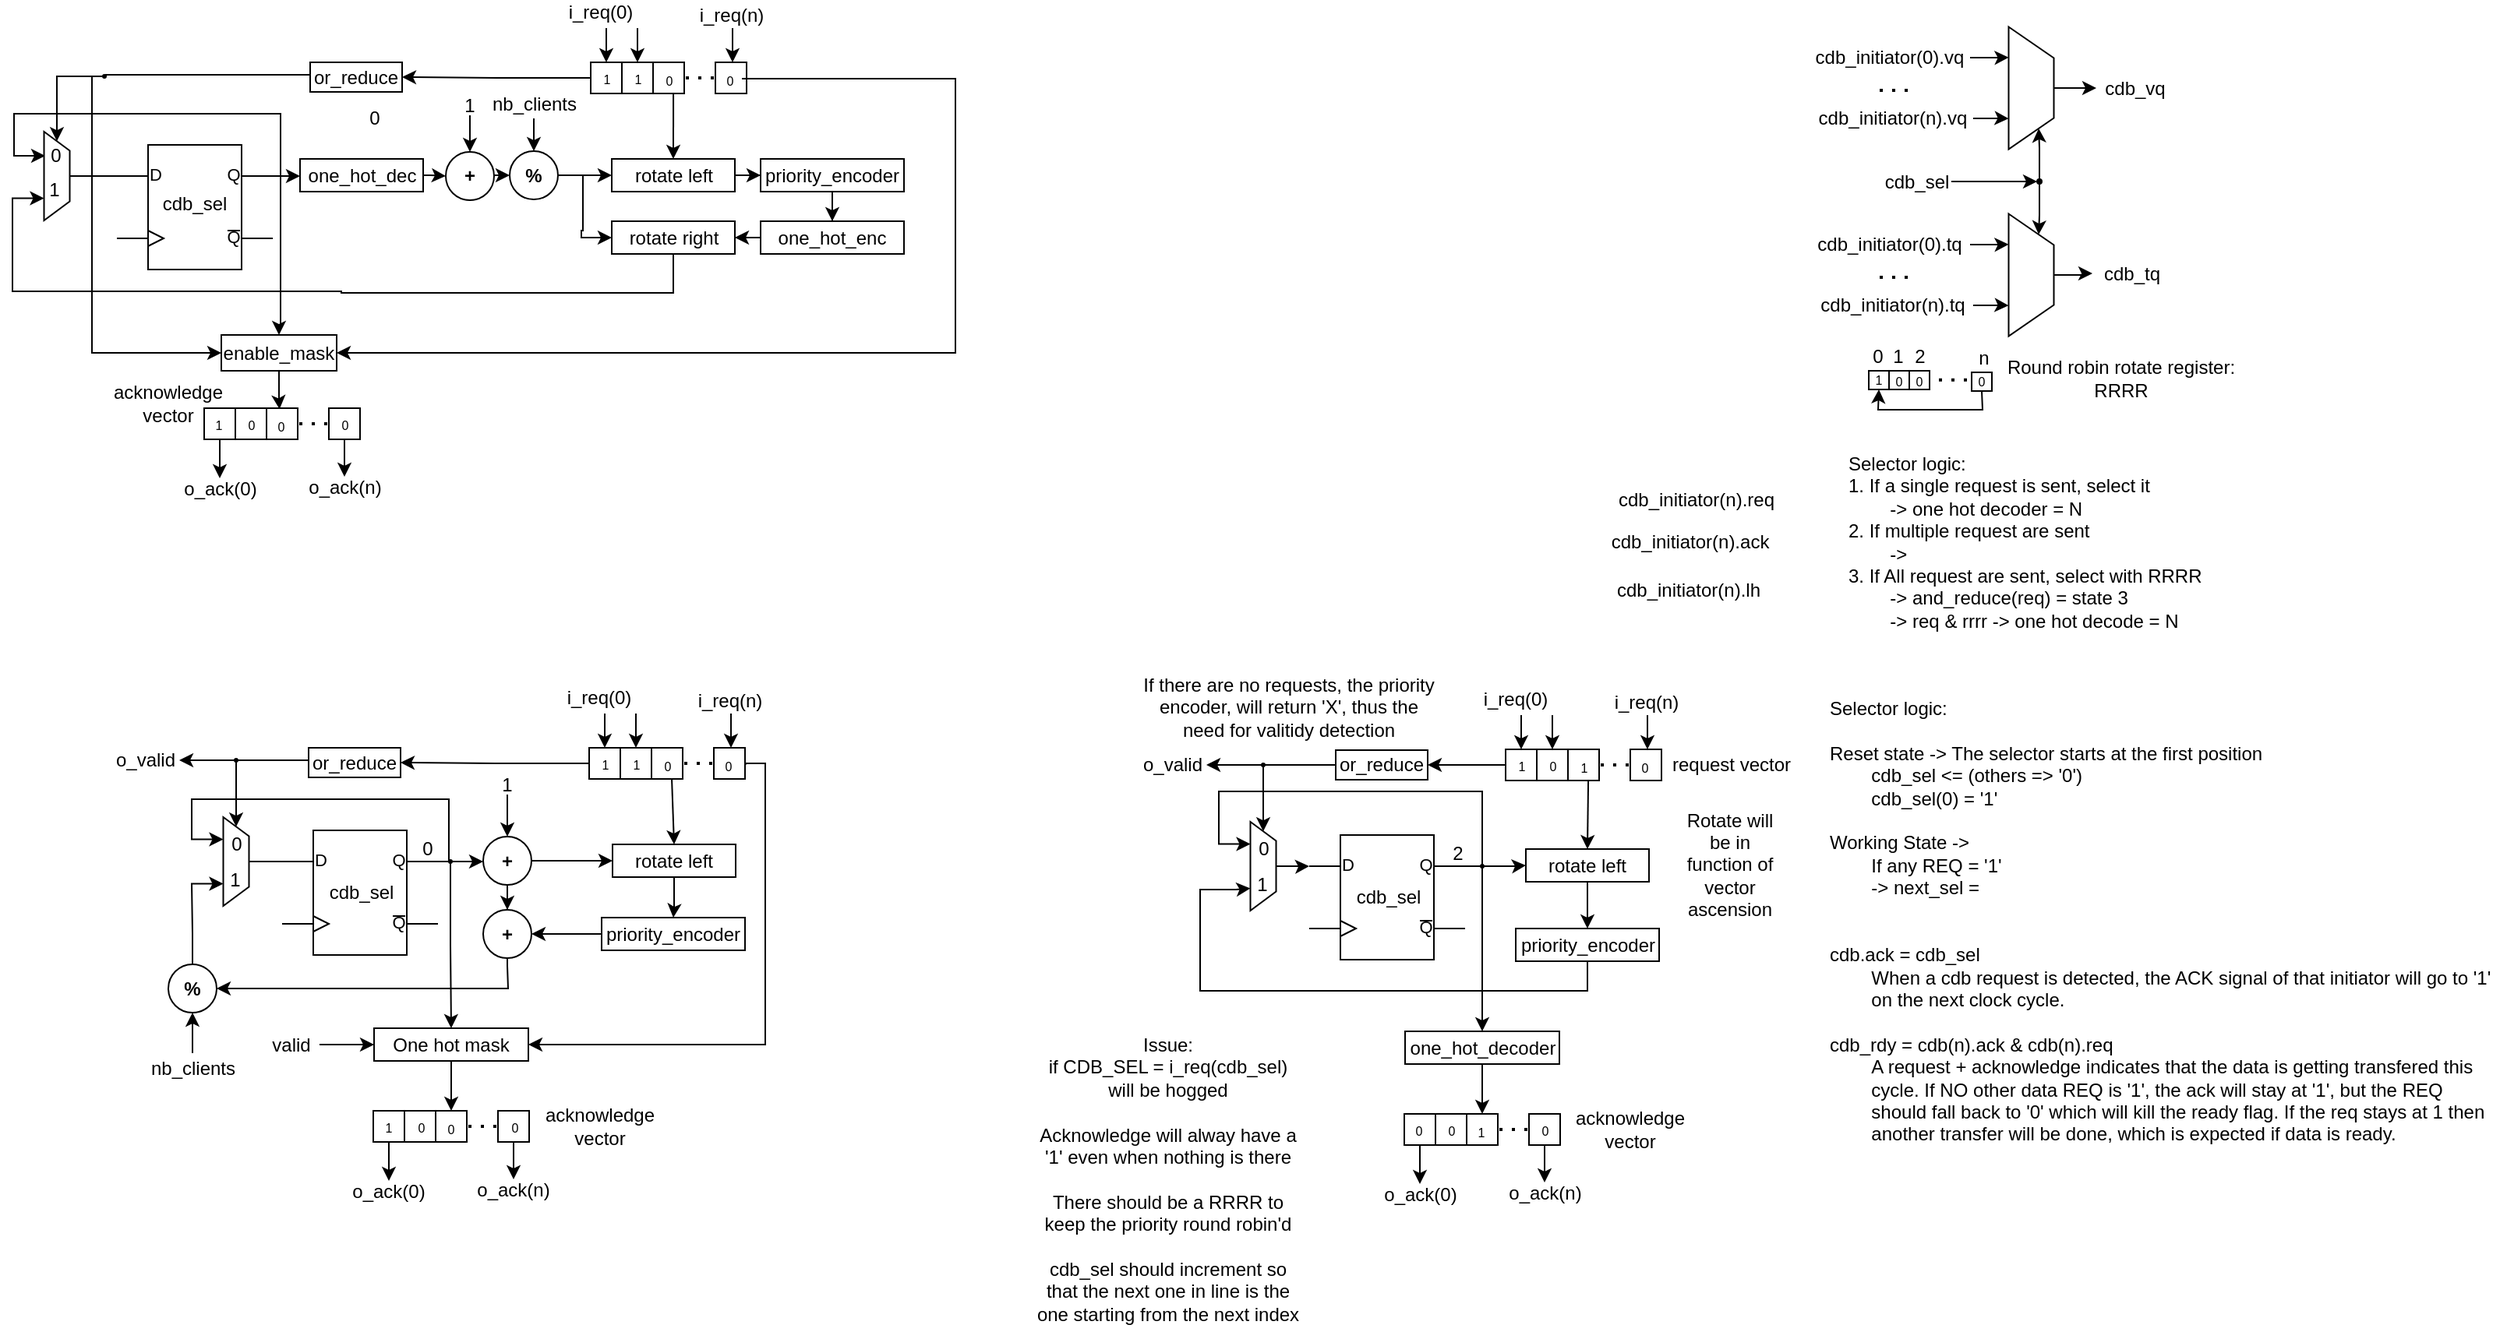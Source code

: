 <mxfile version="27.0.5">
  <diagram name="Page-1" id="hICVb3PXgQp4XZ-NFqc1">
    <mxGraphModel dx="1924" dy="655" grid="1" gridSize="1" guides="1" tooltips="1" connect="1" arrows="1" fold="1" page="1" pageScale="1" pageWidth="827" pageHeight="1169" math="0" shadow="0">
      <root>
        <mxCell id="0" />
        <mxCell id="1" parent="0" />
        <mxCell id="NajXKI7WrNhRiVILJWl1-181" style="edgeStyle=orthogonalEdgeStyle;rounded=0;orthogonalLoop=1;jettySize=auto;html=1;entryX=1;entryY=0.5;entryDx=0;entryDy=0;" edge="1" parent="1" source="NajXKI7WrNhRiVILJWl1-179" target="NajXKI7WrNhRiVILJWl1-175">
          <mxGeometry relative="1" as="geometry" />
        </mxCell>
        <mxCell id="8v_EIOVfnWjNj007SYoK-26" style="edgeStyle=orthogonalEdgeStyle;rounded=0;orthogonalLoop=1;jettySize=auto;html=1;entryX=0;entryY=0.5;entryDx=0;entryDy=0;" parent="1" source="8v_EIOVfnWjNj007SYoK-1" target="8v_EIOVfnWjNj007SYoK-25" edge="1">
          <mxGeometry relative="1" as="geometry" />
        </mxCell>
        <mxCell id="8v_EIOVfnWjNj007SYoK-1" value="" style="shape=trapezoid;perimeter=trapezoidPerimeter;whiteSpace=wrap;html=1;fixedSize=1;rotation=90;" parent="1" vertex="1">
          <mxGeometry x="465" y="268" width="78.5" height="29" as="geometry" />
        </mxCell>
        <mxCell id="8v_EIOVfnWjNj007SYoK-8" style="edgeStyle=orthogonalEdgeStyle;rounded=0;orthogonalLoop=1;jettySize=auto;html=1;entryX=0.25;entryY=1;entryDx=0;entryDy=0;" parent="1" source="8v_EIOVfnWjNj007SYoK-6" target="8v_EIOVfnWjNj007SYoK-1" edge="1">
          <mxGeometry relative="1" as="geometry" />
        </mxCell>
        <mxCell id="8v_EIOVfnWjNj007SYoK-6" value="cdb_initiator(0).vq" style="text;html=1;align=center;verticalAlign=middle;whiteSpace=wrap;rounded=0;" parent="1" vertex="1">
          <mxGeometry x="362" y="253" width="103" height="20" as="geometry" />
        </mxCell>
        <mxCell id="8v_EIOVfnWjNj007SYoK-10" style="edgeStyle=orthogonalEdgeStyle;rounded=0;orthogonalLoop=1;jettySize=auto;html=1;entryX=0.75;entryY=1;entryDx=0;entryDy=0;" parent="1" source="8v_EIOVfnWjNj007SYoK-9" target="8v_EIOVfnWjNj007SYoK-1" edge="1">
          <mxGeometry relative="1" as="geometry" />
        </mxCell>
        <mxCell id="8v_EIOVfnWjNj007SYoK-9" value="cdb_initiator(n).vq" style="text;html=1;align=center;verticalAlign=middle;whiteSpace=wrap;rounded=0;" parent="1" vertex="1">
          <mxGeometry x="364" y="292" width="103" height="20" as="geometry" />
        </mxCell>
        <mxCell id="8v_EIOVfnWjNj007SYoK-11" value="" style="endArrow=none;dashed=1;html=1;dashPattern=1 3;strokeWidth=2;rounded=0;" parent="1" edge="1">
          <mxGeometry width="50" height="50" relative="1" as="geometry">
            <mxPoint x="407" y="284" as="sourcePoint" />
            <mxPoint x="427" y="284" as="targetPoint" />
          </mxGeometry>
        </mxCell>
        <mxCell id="8v_EIOVfnWjNj007SYoK-29" style="edgeStyle=orthogonalEdgeStyle;rounded=0;orthogonalLoop=1;jettySize=auto;html=1;entryX=0;entryY=0.5;entryDx=0;entryDy=0;" parent="1" source="8v_EIOVfnWjNj007SYoK-12" target="8v_EIOVfnWjNj007SYoK-28" edge="1">
          <mxGeometry relative="1" as="geometry" />
        </mxCell>
        <mxCell id="8v_EIOVfnWjNj007SYoK-12" value="" style="shape=trapezoid;perimeter=trapezoidPerimeter;whiteSpace=wrap;html=1;fixedSize=1;rotation=90;" parent="1" vertex="1">
          <mxGeometry x="465" y="388" width="78.5" height="29" as="geometry" />
        </mxCell>
        <mxCell id="8v_EIOVfnWjNj007SYoK-13" style="edgeStyle=orthogonalEdgeStyle;rounded=0;orthogonalLoop=1;jettySize=auto;html=1;entryX=0.25;entryY=1;entryDx=0;entryDy=0;" parent="1" source="8v_EIOVfnWjNj007SYoK-14" target="8v_EIOVfnWjNj007SYoK-12" edge="1">
          <mxGeometry relative="1" as="geometry" />
        </mxCell>
        <mxCell id="8v_EIOVfnWjNj007SYoK-14" value="cdb_initiator(0).tq" style="text;html=1;align=center;verticalAlign=middle;whiteSpace=wrap;rounded=0;" parent="1" vertex="1">
          <mxGeometry x="362" y="373" width="103" height="20" as="geometry" />
        </mxCell>
        <mxCell id="8v_EIOVfnWjNj007SYoK-15" style="edgeStyle=orthogonalEdgeStyle;rounded=0;orthogonalLoop=1;jettySize=auto;html=1;entryX=0.75;entryY=1;entryDx=0;entryDy=0;" parent="1" source="8v_EIOVfnWjNj007SYoK-16" target="8v_EIOVfnWjNj007SYoK-12" edge="1">
          <mxGeometry relative="1" as="geometry" />
        </mxCell>
        <mxCell id="8v_EIOVfnWjNj007SYoK-16" value="cdb_initiator(n).tq" style="text;html=1;align=center;verticalAlign=middle;whiteSpace=wrap;rounded=0;" parent="1" vertex="1">
          <mxGeometry x="364" y="412" width="103" height="20" as="geometry" />
        </mxCell>
        <mxCell id="8v_EIOVfnWjNj007SYoK-17" value="" style="endArrow=none;dashed=1;html=1;dashPattern=1 3;strokeWidth=2;rounded=0;" parent="1" edge="1">
          <mxGeometry width="50" height="50" relative="1" as="geometry">
            <mxPoint x="407" y="404" as="sourcePoint" />
            <mxPoint x="427" y="404" as="targetPoint" />
          </mxGeometry>
        </mxCell>
        <mxCell id="8v_EIOVfnWjNj007SYoK-21" style="edgeStyle=orthogonalEdgeStyle;rounded=0;orthogonalLoop=1;jettySize=auto;html=1;entryX=1;entryY=0.25;entryDx=0;entryDy=0;" parent="1" source="8v_EIOVfnWjNj007SYoK-19" target="8v_EIOVfnWjNj007SYoK-1" edge="1">
          <mxGeometry relative="1" as="geometry" />
        </mxCell>
        <mxCell id="8v_EIOVfnWjNj007SYoK-22" style="edgeStyle=orthogonalEdgeStyle;rounded=0;orthogonalLoop=1;jettySize=auto;html=1;entryX=0;entryY=0.25;entryDx=0;entryDy=0;" parent="1" source="8v_EIOVfnWjNj007SYoK-19" target="8v_EIOVfnWjNj007SYoK-12" edge="1">
          <mxGeometry relative="1" as="geometry" />
        </mxCell>
        <mxCell id="8v_EIOVfnWjNj007SYoK-19" value="" style="ellipse;whiteSpace=wrap;html=1;aspect=fixed;fillColor=#000000;" parent="1" vertex="1">
          <mxGeometry x="508" y="341" width="3" height="3" as="geometry" />
        </mxCell>
        <mxCell id="8v_EIOVfnWjNj007SYoK-24" value="" style="edgeStyle=orthogonalEdgeStyle;rounded=0;orthogonalLoop=1;jettySize=auto;html=1;" parent="1" source="8v_EIOVfnWjNj007SYoK-23" target="8v_EIOVfnWjNj007SYoK-19" edge="1">
          <mxGeometry relative="1" as="geometry" />
        </mxCell>
        <mxCell id="8v_EIOVfnWjNj007SYoK-23" value="cdb_sel" style="text;html=1;align=center;verticalAlign=middle;whiteSpace=wrap;rounded=0;" parent="1" vertex="1">
          <mxGeometry x="409" y="334" width="44" height="17" as="geometry" />
        </mxCell>
        <mxCell id="8v_EIOVfnWjNj007SYoK-25" value="cdb_vq" style="text;html=1;align=center;verticalAlign=middle;whiteSpace=wrap;rounded=0;" parent="1" vertex="1">
          <mxGeometry x="546" y="272" width="50" height="21" as="geometry" />
        </mxCell>
        <mxCell id="8v_EIOVfnWjNj007SYoK-28" value="cdb_tq" style="text;html=1;align=center;verticalAlign=middle;whiteSpace=wrap;rounded=0;" parent="1" vertex="1">
          <mxGeometry x="543.5" y="391" width="50" height="21" as="geometry" />
        </mxCell>
        <mxCell id="8v_EIOVfnWjNj007SYoK-31" value="cdb_initiator(n).req" style="text;html=1;align=center;verticalAlign=middle;whiteSpace=wrap;rounded=0;" parent="1" vertex="1">
          <mxGeometry x="238" y="537" width="103" height="20" as="geometry" />
        </mxCell>
        <mxCell id="8v_EIOVfnWjNj007SYoK-32" value="cdb_initiator(n).ack" style="text;html=1;align=center;verticalAlign=middle;whiteSpace=wrap;rounded=0;" parent="1" vertex="1">
          <mxGeometry x="234" y="564" width="103" height="20" as="geometry" />
        </mxCell>
        <mxCell id="8v_EIOVfnWjNj007SYoK-33" value="cdb_initiator(n).lh" style="text;html=1;align=center;verticalAlign=middle;whiteSpace=wrap;rounded=0;" parent="1" vertex="1">
          <mxGeometry x="233" y="595" width="103" height="20" as="geometry" />
        </mxCell>
        <mxCell id="8v_EIOVfnWjNj007SYoK-34" value="" style="rounded=0;whiteSpace=wrap;html=1;" parent="1" vertex="1">
          <mxGeometry x="400" y="464" width="13" height="12" as="geometry" />
        </mxCell>
        <mxCell id="8v_EIOVfnWjNj007SYoK-35" value="" style="rounded=0;whiteSpace=wrap;html=1;" parent="1" vertex="1">
          <mxGeometry x="413" y="464" width="13" height="12" as="geometry" />
        </mxCell>
        <mxCell id="8v_EIOVfnWjNj007SYoK-36" value="" style="rounded=0;whiteSpace=wrap;html=1;" parent="1" vertex="1">
          <mxGeometry x="426" y="464" width="13" height="12" as="geometry" />
        </mxCell>
        <mxCell id="8v_EIOVfnWjNj007SYoK-37" value="" style="rounded=0;whiteSpace=wrap;html=1;" parent="1" vertex="1">
          <mxGeometry x="466" y="465" width="13" height="12" as="geometry" />
        </mxCell>
        <mxCell id="8v_EIOVfnWjNj007SYoK-39" value="" style="endArrow=none;dashed=1;html=1;dashPattern=1 3;strokeWidth=2;rounded=0;" parent="1" edge="1">
          <mxGeometry width="50" height="50" relative="1" as="geometry">
            <mxPoint x="445" y="469.9" as="sourcePoint" />
            <mxPoint x="465" y="469.9" as="targetPoint" />
          </mxGeometry>
        </mxCell>
        <mxCell id="8v_EIOVfnWjNj007SYoK-40" value="0" style="text;html=1;align=center;verticalAlign=middle;whiteSpace=wrap;rounded=0;" parent="1" vertex="1">
          <mxGeometry x="400" y="448" width="12" height="13" as="geometry" />
        </mxCell>
        <mxCell id="8v_EIOVfnWjNj007SYoK-41" value="1" style="text;html=1;align=center;verticalAlign=middle;whiteSpace=wrap;rounded=0;" parent="1" vertex="1">
          <mxGeometry x="413" y="448" width="12" height="13" as="geometry" />
        </mxCell>
        <mxCell id="8v_EIOVfnWjNj007SYoK-42" value="2" style="text;html=1;align=center;verticalAlign=middle;whiteSpace=wrap;rounded=0;" parent="1" vertex="1">
          <mxGeometry x="427" y="448" width="12" height="13" as="geometry" />
        </mxCell>
        <mxCell id="8v_EIOVfnWjNj007SYoK-43" value="n" style="text;html=1;align=center;verticalAlign=middle;whiteSpace=wrap;rounded=0;" parent="1" vertex="1">
          <mxGeometry x="468" y="449" width="12" height="13" as="geometry" />
        </mxCell>
        <mxCell id="8v_EIOVfnWjNj007SYoK-44" value="Round robin rotate register: RRRR" style="text;html=1;align=center;verticalAlign=middle;whiteSpace=wrap;rounded=0;" parent="1" vertex="1">
          <mxGeometry x="486" y="461" width="152" height="16" as="geometry" />
        </mxCell>
        <mxCell id="8v_EIOVfnWjNj007SYoK-45" value="" style="endArrow=classic;html=1;rounded=0;exitX=0.5;exitY=1;exitDx=0;exitDy=0;entryX=0.5;entryY=1;entryDx=0;entryDy=0;" parent="1" source="8v_EIOVfnWjNj007SYoK-37" target="8v_EIOVfnWjNj007SYoK-34" edge="1">
          <mxGeometry width="50" height="50" relative="1" as="geometry">
            <mxPoint x="463" y="528" as="sourcePoint" />
            <mxPoint x="513" y="478" as="targetPoint" />
            <Array as="points">
              <mxPoint x="473" y="489" />
              <mxPoint x="406" y="489" />
            </Array>
          </mxGeometry>
        </mxCell>
        <mxCell id="8v_EIOVfnWjNj007SYoK-46" value="&lt;font style=&quot;font-size: 8px;&quot;&gt;1&lt;/font&gt;" style="text;html=1;align=center;verticalAlign=middle;whiteSpace=wrap;rounded=0;" parent="1" vertex="1">
          <mxGeometry x="402" y="465" width="9" height="8" as="geometry" />
        </mxCell>
        <mxCell id="8v_EIOVfnWjNj007SYoK-47" value="&lt;font style=&quot;font-size: 8px;&quot;&gt;0&lt;/font&gt;" style="text;html=1;align=center;verticalAlign=middle;whiteSpace=wrap;rounded=0;" parent="1" vertex="1">
          <mxGeometry x="414.5" y="466" width="9" height="8" as="geometry" />
        </mxCell>
        <mxCell id="8v_EIOVfnWjNj007SYoK-48" value="&lt;font style=&quot;font-size: 8px;&quot;&gt;0&lt;/font&gt;" style="text;html=1;align=center;verticalAlign=middle;whiteSpace=wrap;rounded=0;" parent="1" vertex="1">
          <mxGeometry x="428" y="466" width="9" height="8" as="geometry" />
        </mxCell>
        <mxCell id="8v_EIOVfnWjNj007SYoK-49" value="&lt;font style=&quot;font-size: 8px;&quot;&gt;0&lt;/font&gt;" style="text;html=1;align=center;verticalAlign=middle;whiteSpace=wrap;rounded=0;" parent="1" vertex="1">
          <mxGeometry x="468" y="466" width="9" height="8" as="geometry" />
        </mxCell>
        <mxCell id="8v_EIOVfnWjNj007SYoK-50" value="Selector logic:&lt;div&gt;1. If a single request is sent, select it&amp;nbsp;&lt;/div&gt;&lt;div&gt;&lt;span style=&quot;white-space: pre;&quot;&gt;&#x9;&lt;/span&gt;-&amp;gt; one hot decoder = N&lt;/div&gt;&lt;div&gt;2. If multiple request are sent&lt;/div&gt;&lt;div&gt;&lt;span style=&quot;white-space: pre;&quot;&gt;&#x9;&lt;/span&gt;-&amp;gt;&amp;nbsp;&lt;br&gt;&lt;/div&gt;&lt;div&gt;3. If All request are sent, select with RRRR&lt;/div&gt;&lt;div&gt;&lt;span style=&quot;white-space: pre;&quot;&gt;&#x9;&lt;/span&gt;-&amp;gt; and_reduce(req) = state 3&lt;br&gt;&lt;/div&gt;&lt;div&gt;&lt;span style=&quot;white-space: pre;&quot;&gt;&#x9;&lt;/span&gt;-&amp;gt; req &amp;amp; rrrr -&amp;gt; one hot decode = N&lt;br&gt;&lt;/div&gt;" style="text;html=1;align=left;verticalAlign=top;whiteSpace=wrap;rounded=0;" parent="1" vertex="1">
          <mxGeometry x="385" y="510" width="237" height="153" as="geometry" />
        </mxCell>
        <mxCell id="8v_EIOVfnWjNj007SYoK-51" value="&lt;div&gt;Selector logic:&lt;/div&gt;&lt;div&gt;&lt;br&gt;&lt;/div&gt;&lt;div&gt;Reset state -&amp;gt; The selector starts at the first position&lt;/div&gt;&lt;div&gt;&lt;span style=&quot;white-space: pre;&quot;&gt;&#x9;&lt;/span&gt;cdb_sel &amp;lt;= (others =&amp;gt; &#39;0&#39;)&lt;br&gt;&lt;/div&gt;&lt;div&gt;&lt;span style=&quot;white-space: pre;&quot;&gt;&#x9;&lt;/span&gt;cdb_sel(0) = &#39;1&#39;&lt;/div&gt;&lt;div&gt;&lt;br&gt;&lt;/div&gt;&lt;div&gt;Working State -&amp;gt;&lt;/div&gt;&lt;div&gt;&lt;span style=&quot;white-space: pre;&quot;&gt;&#x9;&lt;/span&gt;If any REQ = &#39;1&#39;&lt;/div&gt;&lt;div&gt;&lt;span style=&quot;white-space: pre;&quot;&gt;&#x9;&lt;/span&gt;-&amp;gt; next_sel =&amp;nbsp;&lt;br&gt;&lt;/div&gt;&lt;div&gt;&lt;br&gt;&lt;/div&gt;&lt;div&gt;&lt;br&gt;&lt;/div&gt;&lt;div&gt;cdb.ack = cdb_sel&lt;/div&gt;&lt;div&gt;&lt;span style=&quot;white-space: pre;&quot;&gt;&#x9;&lt;/span&gt;When a cdb request is detected, the ACK signal of that initiator will go to &#39;1&#39; &lt;span style=&quot;white-space: pre;&quot;&gt;&#x9;&lt;/span&gt;on the next clock cycle.&lt;br&gt;&lt;/div&gt;&lt;div&gt;&lt;br&gt;&lt;/div&gt;&lt;div&gt;cdb_rdy = cdb(n).ack &amp;amp; cdb(n).req&lt;/div&gt;&lt;div&gt;&lt;span style=&quot;white-space: pre;&quot;&gt;&#x9;&lt;/span&gt;A request + acknowledge indicates that the data is getting transfered this &lt;span style=&quot;white-space: pre;&quot;&gt;&#x9;&lt;/span&gt;cycle. If NO other data REQ is &#39;1&#39;, the ack will stay at &#39;1&#39;, but the REQ &lt;span style=&quot;white-space: pre;&quot;&gt;&#x9;&lt;/span&gt;should fall back to &#39;0&#39; which will kill the ready flag. If the req stays at 1 then &lt;span style=&quot;white-space: pre;&quot;&gt;&#x9;&lt;/span&gt;another transfer will be done, which is expected if data is ready.&lt;br&gt;&lt;/div&gt;&lt;div&gt;&lt;br&gt;&lt;/div&gt;" style="text;html=1;align=left;verticalAlign=top;whiteSpace=wrap;rounded=0;" parent="1" vertex="1">
          <mxGeometry x="373" y="667" width="431" height="288" as="geometry" />
        </mxCell>
        <mxCell id="8v_EIOVfnWjNj007SYoK-104" style="edgeStyle=orthogonalEdgeStyle;rounded=0;orthogonalLoop=1;jettySize=auto;html=1;" parent="1" source="8v_EIOVfnWjNj007SYoK-53" target="8v_EIOVfnWjNj007SYoK-103" edge="1">
          <mxGeometry relative="1" as="geometry" />
        </mxCell>
        <mxCell id="8v_EIOVfnWjNj007SYoK-53" value="" style="rounded=0;whiteSpace=wrap;html=1;" parent="1" vertex="1">
          <mxGeometry x="167" y="707" width="20" height="20" as="geometry" />
        </mxCell>
        <mxCell id="8v_EIOVfnWjNj007SYoK-54" value="" style="rounded=0;whiteSpace=wrap;html=1;" parent="1" vertex="1">
          <mxGeometry x="187" y="707" width="20" height="20" as="geometry" />
        </mxCell>
        <mxCell id="8v_EIOVfnWjNj007SYoK-55" value="" style="rounded=0;whiteSpace=wrap;html=1;" parent="1" vertex="1">
          <mxGeometry x="207" y="707" width="20" height="20" as="geometry" />
        </mxCell>
        <mxCell id="8v_EIOVfnWjNj007SYoK-57" value="" style="rounded=0;whiteSpace=wrap;html=1;" parent="1" vertex="1">
          <mxGeometry x="247" y="707" width="20" height="20" as="geometry" />
        </mxCell>
        <mxCell id="8v_EIOVfnWjNj007SYoK-58" value="" style="endArrow=none;dashed=1;html=1;dashPattern=1 3;strokeWidth=2;rounded=0;" parent="1" edge="1">
          <mxGeometry width="50" height="50" relative="1" as="geometry">
            <mxPoint x="228" y="717" as="sourcePoint" />
            <mxPoint x="248" y="717" as="targetPoint" />
          </mxGeometry>
        </mxCell>
        <mxCell id="8v_EIOVfnWjNj007SYoK-59" value="request vector" style="text;html=1;align=center;verticalAlign=middle;whiteSpace=wrap;rounded=0;" parent="1" vertex="1">
          <mxGeometry x="272" y="711.5" width="80" height="11" as="geometry" />
        </mxCell>
        <mxCell id="8v_EIOVfnWjNj007SYoK-60" value="" style="endArrow=classic;html=1;rounded=0;entryX=0.5;entryY=0;entryDx=0;entryDy=0;" parent="1" target="8v_EIOVfnWjNj007SYoK-53" edge="1">
          <mxGeometry width="50" height="50" relative="1" as="geometry">
            <mxPoint x="177" y="685" as="sourcePoint" />
            <mxPoint x="220" y="635" as="targetPoint" />
          </mxGeometry>
        </mxCell>
        <mxCell id="8v_EIOVfnWjNj007SYoK-61" value="" style="endArrow=classic;html=1;rounded=0;entryX=0.5;entryY=0;entryDx=0;entryDy=0;" parent="1" target="8v_EIOVfnWjNj007SYoK-54" edge="1">
          <mxGeometry width="50" height="50" relative="1" as="geometry">
            <mxPoint x="197" y="685" as="sourcePoint" />
            <mxPoint x="239" y="653" as="targetPoint" />
          </mxGeometry>
        </mxCell>
        <mxCell id="8v_EIOVfnWjNj007SYoK-62" value="i_req(0)" style="text;html=1;align=center;verticalAlign=middle;whiteSpace=wrap;rounded=0;" parent="1" vertex="1">
          <mxGeometry x="162" y="668" width="23" height="13" as="geometry" />
        </mxCell>
        <mxCell id="8v_EIOVfnWjNj007SYoK-63" value="" style="endArrow=classic;html=1;rounded=0;entryX=0.5;entryY=0;entryDx=0;entryDy=0;" parent="1" edge="1">
          <mxGeometry width="50" height="50" relative="1" as="geometry">
            <mxPoint x="258" y="685" as="sourcePoint" />
            <mxPoint x="258" y="707" as="targetPoint" />
          </mxGeometry>
        </mxCell>
        <mxCell id="8v_EIOVfnWjNj007SYoK-64" value="i_req(n)" style="text;html=1;align=center;verticalAlign=middle;whiteSpace=wrap;rounded=0;" parent="1" vertex="1">
          <mxGeometry x="246" y="670" width="23" height="13" as="geometry" />
        </mxCell>
        <mxCell id="8v_EIOVfnWjNj007SYoK-74" style="edgeStyle=orthogonalEdgeStyle;rounded=0;orthogonalLoop=1;jettySize=auto;html=1;entryX=0.5;entryY=0;entryDx=0;entryDy=0;" parent="1" source="8v_EIOVfnWjNj007SYoK-65" target="8v_EIOVfnWjNj007SYoK-73" edge="1">
          <mxGeometry relative="1" as="geometry" />
        </mxCell>
        <mxCell id="8v_EIOVfnWjNj007SYoK-65" value="rotate left" style="rounded=0;whiteSpace=wrap;html=1;" parent="1" vertex="1">
          <mxGeometry x="180" y="771" width="79" height="21" as="geometry" />
        </mxCell>
        <mxCell id="8v_EIOVfnWjNj007SYoK-69" value="" style="verticalLabelPosition=bottom;shadow=0;dashed=0;align=center;html=1;verticalAlign=top;shape=mxgraph.electrical.logic_gates.d_type_flip-flop;" parent="1" vertex="1">
          <mxGeometry x="41" y="762" width="100" height="80" as="geometry" />
        </mxCell>
        <mxCell id="8v_EIOVfnWjNj007SYoK-71" value="cdb_sel" style="text;html=1;align=center;verticalAlign=middle;whiteSpace=wrap;rounded=0;" parent="1" vertex="1">
          <mxGeometry x="70" y="792.5" width="44" height="19" as="geometry" />
        </mxCell>
        <mxCell id="8v_EIOVfnWjNj007SYoK-73" value="priority_encoder" style="rounded=0;whiteSpace=wrap;html=1;" parent="1" vertex="1">
          <mxGeometry x="173.5" y="822" width="92" height="21" as="geometry" />
        </mxCell>
        <mxCell id="8v_EIOVfnWjNj007SYoK-75" style="edgeStyle=orthogonalEdgeStyle;rounded=0;orthogonalLoop=1;jettySize=auto;html=1;entryX=0.75;entryY=1;entryDx=0;entryDy=0;" parent="1" source="8v_EIOVfnWjNj007SYoK-73" target="8v_EIOVfnWjNj007SYoK-98" edge="1">
          <mxGeometry relative="1" as="geometry">
            <Array as="points">
              <mxPoint x="220" y="862" />
              <mxPoint x="-29" y="862" />
              <mxPoint x="-29" y="797" />
              <mxPoint x="-6" y="797" />
            </Array>
          </mxGeometry>
        </mxCell>
        <mxCell id="8v_EIOVfnWjNj007SYoK-77" value="" style="edgeStyle=orthogonalEdgeStyle;rounded=0;orthogonalLoop=1;jettySize=auto;html=1;exitX=1;exitY=0.25;exitDx=0;exitDy=0;exitPerimeter=0;entryX=0;entryY=0.5;entryDx=0;entryDy=0;endArrow=none;startFill=0;" parent="1" source="8v_EIOVfnWjNj007SYoK-69" target="8v_EIOVfnWjNj007SYoK-76" edge="1">
          <mxGeometry relative="1" as="geometry">
            <mxPoint x="141" y="782" as="sourcePoint" />
            <mxPoint x="180" y="783" as="targetPoint" />
          </mxGeometry>
        </mxCell>
        <mxCell id="8v_EIOVfnWjNj007SYoK-78" style="edgeStyle=orthogonalEdgeStyle;rounded=0;orthogonalLoop=1;jettySize=auto;html=1;entryX=0;entryY=0.5;entryDx=0;entryDy=0;" parent="1" source="8v_EIOVfnWjNj007SYoK-76" target="8v_EIOVfnWjNj007SYoK-65" edge="1">
          <mxGeometry relative="1" as="geometry" />
        </mxCell>
        <mxCell id="8v_EIOVfnWjNj007SYoK-81" style="edgeStyle=orthogonalEdgeStyle;rounded=0;orthogonalLoop=1;jettySize=auto;html=1;entryX=0.5;entryY=0;entryDx=0;entryDy=0;" parent="1" source="8v_EIOVfnWjNj007SYoK-76" target="8v_EIOVfnWjNj007SYoK-80" edge="1">
          <mxGeometry relative="1" as="geometry" />
        </mxCell>
        <mxCell id="8v_EIOVfnWjNj007SYoK-100" style="edgeStyle=orthogonalEdgeStyle;rounded=0;orthogonalLoop=1;jettySize=auto;html=1;entryX=0.25;entryY=1;entryDx=0;entryDy=0;" parent="1" source="8v_EIOVfnWjNj007SYoK-76" target="8v_EIOVfnWjNj007SYoK-98" edge="1">
          <mxGeometry relative="1" as="geometry">
            <Array as="points">
              <mxPoint x="152" y="734" />
              <mxPoint x="-17" y="734" />
              <mxPoint x="-17" y="768" />
            </Array>
          </mxGeometry>
        </mxCell>
        <mxCell id="8v_EIOVfnWjNj007SYoK-76" value="" style="ellipse;whiteSpace=wrap;html=1;aspect=fixed;fillColor=#000000;" parent="1" vertex="1">
          <mxGeometry x="151" y="781" width="2" height="2" as="geometry" />
        </mxCell>
        <mxCell id="8v_EIOVfnWjNj007SYoK-96" style="edgeStyle=orthogonalEdgeStyle;rounded=0;orthogonalLoop=1;jettySize=auto;html=1;entryX=0.5;entryY=0;entryDx=0;entryDy=0;" parent="1" source="8v_EIOVfnWjNj007SYoK-80" target="8v_EIOVfnWjNj007SYoK-85" edge="1">
          <mxGeometry relative="1" as="geometry" />
        </mxCell>
        <mxCell id="8v_EIOVfnWjNj007SYoK-80" value="one_hot_decoder" style="rounded=0;whiteSpace=wrap;html=1;" parent="1" vertex="1">
          <mxGeometry x="102.5" y="888" width="99" height="21" as="geometry" />
        </mxCell>
        <mxCell id="8v_EIOVfnWjNj007SYoK-94" style="edgeStyle=orthogonalEdgeStyle;rounded=0;orthogonalLoop=1;jettySize=auto;html=1;entryX=0.5;entryY=0;entryDx=0;entryDy=0;" parent="1" source="8v_EIOVfnWjNj007SYoK-83" target="8v_EIOVfnWjNj007SYoK-91" edge="1">
          <mxGeometry relative="1" as="geometry" />
        </mxCell>
        <mxCell id="8v_EIOVfnWjNj007SYoK-83" value="" style="rounded=0;whiteSpace=wrap;html=1;" parent="1" vertex="1">
          <mxGeometry x="102" y="941" width="20" height="20" as="geometry" />
        </mxCell>
        <mxCell id="8v_EIOVfnWjNj007SYoK-84" value="" style="rounded=0;whiteSpace=wrap;html=1;" parent="1" vertex="1">
          <mxGeometry x="122" y="941" width="20" height="20" as="geometry" />
        </mxCell>
        <mxCell id="8v_EIOVfnWjNj007SYoK-85" value="" style="rounded=0;whiteSpace=wrap;html=1;" parent="1" vertex="1">
          <mxGeometry x="142" y="941" width="20" height="20" as="geometry" />
        </mxCell>
        <mxCell id="8v_EIOVfnWjNj007SYoK-95" style="edgeStyle=orthogonalEdgeStyle;rounded=0;orthogonalLoop=1;jettySize=auto;html=1;entryX=0.5;entryY=0;entryDx=0;entryDy=0;" parent="1" source="8v_EIOVfnWjNj007SYoK-86" target="8v_EIOVfnWjNj007SYoK-93" edge="1">
          <mxGeometry relative="1" as="geometry" />
        </mxCell>
        <mxCell id="8v_EIOVfnWjNj007SYoK-86" value="" style="rounded=0;whiteSpace=wrap;html=1;" parent="1" vertex="1">
          <mxGeometry x="182" y="941" width="20" height="20" as="geometry" />
        </mxCell>
        <mxCell id="8v_EIOVfnWjNj007SYoK-87" value="" style="endArrow=none;dashed=1;html=1;dashPattern=1 3;strokeWidth=2;rounded=0;" parent="1" edge="1">
          <mxGeometry width="50" height="50" relative="1" as="geometry">
            <mxPoint x="163" y="951" as="sourcePoint" />
            <mxPoint x="183" y="951" as="targetPoint" />
          </mxGeometry>
        </mxCell>
        <mxCell id="8v_EIOVfnWjNj007SYoK-88" value="acknowledge&lt;div&gt;vector&lt;/div&gt;" style="text;html=1;align=center;verticalAlign=middle;whiteSpace=wrap;rounded=0;" parent="1" vertex="1">
          <mxGeometry x="207" y="945.5" width="80" height="11" as="geometry" />
        </mxCell>
        <mxCell id="8v_EIOVfnWjNj007SYoK-91" value="o_ack(0)" style="text;html=1;align=center;verticalAlign=middle;whiteSpace=wrap;rounded=0;" parent="1" vertex="1">
          <mxGeometry x="100.5" y="986" width="23" height="13" as="geometry" />
        </mxCell>
        <mxCell id="8v_EIOVfnWjNj007SYoK-93" value="o_ack(n)" style="text;html=1;align=center;verticalAlign=middle;whiteSpace=wrap;rounded=0;" parent="1" vertex="1">
          <mxGeometry x="180.5" y="985" width="23" height="13" as="geometry" />
        </mxCell>
        <mxCell id="8v_EIOVfnWjNj007SYoK-97" value="o_valid" style="text;html=1;align=center;verticalAlign=middle;whiteSpace=wrap;rounded=0;" parent="1" vertex="1">
          <mxGeometry x="-68" y="707" width="43" height="20" as="geometry" />
        </mxCell>
        <mxCell id="8v_EIOVfnWjNj007SYoK-98" value="" style="shape=trapezoid;perimeter=trapezoidPerimeter;whiteSpace=wrap;html=1;fixedSize=1;rotation=90;size=12.25;" parent="1" vertex="1">
          <mxGeometry x="-17" y="773.75" width="57" height="16.5" as="geometry" />
        </mxCell>
        <mxCell id="8v_EIOVfnWjNj007SYoK-99" style="edgeStyle=orthogonalEdgeStyle;rounded=0;orthogonalLoop=1;jettySize=auto;html=1;entryX=0;entryY=0.25;entryDx=0;entryDy=0;entryPerimeter=0;" parent="1" source="8v_EIOVfnWjNj007SYoK-98" target="8v_EIOVfnWjNj007SYoK-69" edge="1">
          <mxGeometry relative="1" as="geometry" />
        </mxCell>
        <mxCell id="8v_EIOVfnWjNj007SYoK-101" value="1" style="text;html=1;align=center;verticalAlign=middle;whiteSpace=wrap;rounded=0;" parent="1" vertex="1">
          <mxGeometry x="4" y="786" width="14" height="16" as="geometry" />
        </mxCell>
        <mxCell id="8v_EIOVfnWjNj007SYoK-102" value="0" style="text;html=1;align=center;verticalAlign=middle;whiteSpace=wrap;rounded=0;" parent="1" vertex="1">
          <mxGeometry x="4.5" y="763" width="14" height="16" as="geometry" />
        </mxCell>
        <mxCell id="8v_EIOVfnWjNj007SYoK-105" style="edgeStyle=orthogonalEdgeStyle;rounded=0;orthogonalLoop=1;jettySize=auto;html=1;entryX=0;entryY=0.5;entryDx=0;entryDy=0;" parent="1" source="8v_EIOVfnWjNj007SYoK-106" target="8v_EIOVfnWjNj007SYoK-98" edge="1">
          <mxGeometry relative="1" as="geometry" />
        </mxCell>
        <mxCell id="8v_EIOVfnWjNj007SYoK-103" value="or_reduce" style="rounded=0;whiteSpace=wrap;html=1;" parent="1" vertex="1">
          <mxGeometry x="58" y="707.5" width="59" height="19" as="geometry" />
        </mxCell>
        <mxCell id="8v_EIOVfnWjNj007SYoK-107" value="" style="edgeStyle=orthogonalEdgeStyle;rounded=0;orthogonalLoop=1;jettySize=auto;html=1;entryX=1;entryY=0.5;entryDx=0;entryDy=0;endArrow=none;startFill=0;" parent="1" source="8v_EIOVfnWjNj007SYoK-103" target="8v_EIOVfnWjNj007SYoK-106" edge="1">
          <mxGeometry relative="1" as="geometry">
            <mxPoint x="58" y="717" as="sourcePoint" />
            <mxPoint x="12" y="760" as="targetPoint" />
            <Array as="points">
              <mxPoint x="24" y="717" />
              <mxPoint x="24" y="717" />
            </Array>
          </mxGeometry>
        </mxCell>
        <mxCell id="8v_EIOVfnWjNj007SYoK-108" style="edgeStyle=orthogonalEdgeStyle;rounded=0;orthogonalLoop=1;jettySize=auto;html=1;entryX=1;entryY=0.5;entryDx=0;entryDy=0;" parent="1" source="8v_EIOVfnWjNj007SYoK-106" target="8v_EIOVfnWjNj007SYoK-97" edge="1">
          <mxGeometry relative="1" as="geometry" />
        </mxCell>
        <mxCell id="8v_EIOVfnWjNj007SYoK-106" value="" style="ellipse;whiteSpace=wrap;html=1;aspect=fixed;fillColor=#000000;" parent="1" vertex="1">
          <mxGeometry x="10.5" y="716" width="2" height="2" as="geometry" />
        </mxCell>
        <mxCell id="8v_EIOVfnWjNj007SYoK-110" value="If there are no requests, the priority encoder, will return &#39;X&#39;, thus the need for valitidy detection" style="text;html=1;align=center;verticalAlign=middle;whiteSpace=wrap;rounded=0;" parent="1" vertex="1">
          <mxGeometry x="-70" y="659" width="196" height="42" as="geometry" />
        </mxCell>
        <mxCell id="8v_EIOVfnWjNj007SYoK-111" value="" style="endArrow=classic;html=1;rounded=0;exitX=0.652;exitY=1.023;exitDx=0;exitDy=0;entryX=0.5;entryY=0;entryDx=0;entryDy=0;exitPerimeter=0;" parent="1" source="8v_EIOVfnWjNj007SYoK-55" target="8v_EIOVfnWjNj007SYoK-65" edge="1">
          <mxGeometry width="50" height="50" relative="1" as="geometry">
            <mxPoint x="298" y="806" as="sourcePoint" />
            <mxPoint x="348" y="756" as="targetPoint" />
          </mxGeometry>
        </mxCell>
        <mxCell id="8v_EIOVfnWjNj007SYoK-112" value="2" style="text;html=1;align=center;verticalAlign=middle;whiteSpace=wrap;rounded=0;" parent="1" vertex="1">
          <mxGeometry x="127" y="765" width="19" height="17" as="geometry" />
        </mxCell>
        <mxCell id="8v_EIOVfnWjNj007SYoK-113" value="&lt;font style=&quot;font-size: 8px;&quot;&gt;1&lt;/font&gt;" style="text;html=1;align=center;verticalAlign=middle;whiteSpace=wrap;rounded=0;" parent="1" vertex="1">
          <mxGeometry x="169.5" y="710.5" width="15" height="12" as="geometry" />
        </mxCell>
        <mxCell id="8v_EIOVfnWjNj007SYoK-114" value="&lt;font style=&quot;font-size: 8px;&quot;&gt;0&lt;/font&gt;" style="text;html=1;align=center;verticalAlign=middle;whiteSpace=wrap;rounded=0;" parent="1" vertex="1">
          <mxGeometry x="189.5" y="711" width="15" height="12" as="geometry" />
        </mxCell>
        <mxCell id="8v_EIOVfnWjNj007SYoK-115" value="&lt;font style=&quot;font-size: 8px;&quot;&gt;1&lt;/font&gt;" style="text;html=1;align=center;verticalAlign=middle;whiteSpace=wrap;rounded=0;" parent="1" vertex="1">
          <mxGeometry x="209.5" y="711.5" width="15" height="12" as="geometry" />
        </mxCell>
        <mxCell id="8v_EIOVfnWjNj007SYoK-116" value="&lt;font style=&quot;font-size: 8px;&quot;&gt;0&lt;/font&gt;" style="text;html=1;align=center;verticalAlign=middle;whiteSpace=wrap;rounded=0;" parent="1" vertex="1">
          <mxGeometry x="249" y="711.5" width="15" height="12" as="geometry" />
        </mxCell>
        <mxCell id="8v_EIOVfnWjNj007SYoK-117" value="&lt;font style=&quot;font-size: 8px;&quot;&gt;1&lt;/font&gt;" style="text;html=1;align=center;verticalAlign=middle;whiteSpace=wrap;rounded=0;" parent="1" vertex="1">
          <mxGeometry x="144" y="945.5" width="15" height="12" as="geometry" />
        </mxCell>
        <mxCell id="8v_EIOVfnWjNj007SYoK-118" value="&lt;font style=&quot;font-size: 8px;&quot;&gt;0&lt;/font&gt;" style="text;html=1;align=center;verticalAlign=middle;whiteSpace=wrap;rounded=0;" parent="1" vertex="1">
          <mxGeometry x="104" y="945" width="15" height="12" as="geometry" />
        </mxCell>
        <mxCell id="8v_EIOVfnWjNj007SYoK-119" value="&lt;font style=&quot;font-size: 8px;&quot;&gt;0&lt;/font&gt;" style="text;html=1;align=center;verticalAlign=middle;whiteSpace=wrap;rounded=0;" parent="1" vertex="1">
          <mxGeometry x="125" y="945" width="15" height="12" as="geometry" />
        </mxCell>
        <mxCell id="8v_EIOVfnWjNj007SYoK-120" value="&lt;font style=&quot;font-size: 8px;&quot;&gt;0&lt;/font&gt;" style="text;html=1;align=center;verticalAlign=middle;whiteSpace=wrap;rounded=0;" parent="1" vertex="1">
          <mxGeometry x="185" y="945" width="15" height="12" as="geometry" />
        </mxCell>
        <mxCell id="8v_EIOVfnWjNj007SYoK-121" value="Rotate will be in function of vector ascension" style="text;html=1;align=center;verticalAlign=middle;whiteSpace=wrap;rounded=0;" parent="1" vertex="1">
          <mxGeometry x="281" y="742" width="60" height="77" as="geometry" />
        </mxCell>
        <mxCell id="8v_EIOVfnWjNj007SYoK-122" value="Issue:&lt;div&gt;if CDB_SEL = i_req(cdb_sel)&lt;/div&gt;&lt;div&gt;will be hogged&lt;/div&gt;&lt;div&gt;&lt;br&gt;&lt;/div&gt;&lt;div&gt;Acknowledge will alway have a &#39;1&#39; even when nothing is there&lt;/div&gt;&lt;div&gt;&lt;br&gt;&lt;/div&gt;&lt;div&gt;There should be a RRRR to keep the priority round robin&#39;d&lt;/div&gt;&lt;div&gt;&lt;br&gt;&lt;/div&gt;&lt;div&gt;cdb_sel should increment so that the next one in line is the one starting from the next index&lt;/div&gt;" style="text;html=1;align=center;verticalAlign=middle;whiteSpace=wrap;rounded=0;" parent="1" vertex="1">
          <mxGeometry x="-138" y="886" width="177" height="194" as="geometry" />
        </mxCell>
        <mxCell id="NajXKI7WrNhRiVILJWl1-1" style="edgeStyle=orthogonalEdgeStyle;rounded=0;orthogonalLoop=1;jettySize=auto;html=1;" edge="1" parent="1" source="NajXKI7WrNhRiVILJWl1-2" target="NajXKI7WrNhRiVILJWl1-41">
          <mxGeometry relative="1" as="geometry" />
        </mxCell>
        <mxCell id="NajXKI7WrNhRiVILJWl1-2" value="" style="rounded=0;whiteSpace=wrap;html=1;" vertex="1" parent="1">
          <mxGeometry x="-421" y="706" width="20" height="20" as="geometry" />
        </mxCell>
        <mxCell id="NajXKI7WrNhRiVILJWl1-3" value="" style="rounded=0;whiteSpace=wrap;html=1;" vertex="1" parent="1">
          <mxGeometry x="-401" y="706" width="20" height="20" as="geometry" />
        </mxCell>
        <mxCell id="NajXKI7WrNhRiVILJWl1-4" value="" style="rounded=0;whiteSpace=wrap;html=1;" vertex="1" parent="1">
          <mxGeometry x="-381" y="706" width="20" height="20" as="geometry" />
        </mxCell>
        <mxCell id="NajXKI7WrNhRiVILJWl1-5" value="" style="rounded=0;whiteSpace=wrap;html=1;" vertex="1" parent="1">
          <mxGeometry x="-341" y="706" width="20" height="20" as="geometry" />
        </mxCell>
        <mxCell id="NajXKI7WrNhRiVILJWl1-6" value="" style="endArrow=none;dashed=1;html=1;dashPattern=1 3;strokeWidth=2;rounded=0;" edge="1" parent="1">
          <mxGeometry width="50" height="50" relative="1" as="geometry">
            <mxPoint x="-360" y="716" as="sourcePoint" />
            <mxPoint x="-340" y="716" as="targetPoint" />
          </mxGeometry>
        </mxCell>
        <mxCell id="NajXKI7WrNhRiVILJWl1-7" value="" style="endArrow=classic;html=1;rounded=0;entryX=0.5;entryY=0;entryDx=0;entryDy=0;" edge="1" parent="1" target="NajXKI7WrNhRiVILJWl1-2">
          <mxGeometry width="50" height="50" relative="1" as="geometry">
            <mxPoint x="-411" y="684" as="sourcePoint" />
            <mxPoint x="-368" y="634" as="targetPoint" />
          </mxGeometry>
        </mxCell>
        <mxCell id="NajXKI7WrNhRiVILJWl1-8" value="" style="endArrow=classic;html=1;rounded=0;entryX=0.5;entryY=0;entryDx=0;entryDy=0;" edge="1" parent="1" target="NajXKI7WrNhRiVILJWl1-3">
          <mxGeometry width="50" height="50" relative="1" as="geometry">
            <mxPoint x="-391" y="684" as="sourcePoint" />
            <mxPoint x="-349" y="652" as="targetPoint" />
          </mxGeometry>
        </mxCell>
        <mxCell id="NajXKI7WrNhRiVILJWl1-9" value="i_req(0)" style="text;html=1;align=center;verticalAlign=middle;whiteSpace=wrap;rounded=0;" vertex="1" parent="1">
          <mxGeometry x="-426" y="667" width="23" height="13" as="geometry" />
        </mxCell>
        <mxCell id="NajXKI7WrNhRiVILJWl1-10" value="" style="endArrow=classic;html=1;rounded=0;entryX=0.5;entryY=0;entryDx=0;entryDy=0;" edge="1" parent="1">
          <mxGeometry width="50" height="50" relative="1" as="geometry">
            <mxPoint x="-330" y="684" as="sourcePoint" />
            <mxPoint x="-330" y="706" as="targetPoint" />
          </mxGeometry>
        </mxCell>
        <mxCell id="NajXKI7WrNhRiVILJWl1-11" value="i_req(n)" style="text;html=1;align=center;verticalAlign=middle;whiteSpace=wrap;rounded=0;" vertex="1" parent="1">
          <mxGeometry x="-342" y="669" width="23" height="13" as="geometry" />
        </mxCell>
        <mxCell id="NajXKI7WrNhRiVILJWl1-12" style="edgeStyle=orthogonalEdgeStyle;rounded=0;orthogonalLoop=1;jettySize=auto;html=1;entryX=0.5;entryY=0;entryDx=0;entryDy=0;" edge="1" parent="1" source="NajXKI7WrNhRiVILJWl1-13" target="NajXKI7WrNhRiVILJWl1-16">
          <mxGeometry relative="1" as="geometry" />
        </mxCell>
        <mxCell id="NajXKI7WrNhRiVILJWl1-13" value="rotate left" style="rounded=0;whiteSpace=wrap;html=1;" vertex="1" parent="1">
          <mxGeometry x="-406" y="768" width="79" height="21" as="geometry" />
        </mxCell>
        <mxCell id="NajXKI7WrNhRiVILJWl1-68" style="edgeStyle=orthogonalEdgeStyle;rounded=0;orthogonalLoop=1;jettySize=auto;html=1;exitX=1;exitY=0.25;exitDx=0;exitDy=0;exitPerimeter=0;entryX=0;entryY=0.5;entryDx=0;entryDy=0;endArrow=none;endFill=1;startFill=0;" edge="1" parent="1" source="NajXKI7WrNhRiVILJWl1-14" target="NajXKI7WrNhRiVILJWl1-67">
          <mxGeometry relative="1" as="geometry">
            <Array as="points">
              <mxPoint x="-510" y="779" />
              <mxPoint x="-510" y="779" />
            </Array>
          </mxGeometry>
        </mxCell>
        <mxCell id="NajXKI7WrNhRiVILJWl1-14" value="" style="verticalLabelPosition=bottom;shadow=0;dashed=0;align=center;html=1;verticalAlign=top;shape=mxgraph.electrical.logic_gates.d_type_flip-flop;" vertex="1" parent="1">
          <mxGeometry x="-618" y="759" width="100" height="80" as="geometry" />
        </mxCell>
        <mxCell id="NajXKI7WrNhRiVILJWl1-15" value="cdb_sel" style="text;html=1;align=center;verticalAlign=middle;whiteSpace=wrap;rounded=0;" vertex="1" parent="1">
          <mxGeometry x="-589" y="789.5" width="44" height="19" as="geometry" />
        </mxCell>
        <mxCell id="NajXKI7WrNhRiVILJWl1-63" style="edgeStyle=orthogonalEdgeStyle;rounded=0;orthogonalLoop=1;jettySize=auto;html=1;exitX=0;exitY=0.5;exitDx=0;exitDy=0;entryX=1;entryY=0.5;entryDx=0;entryDy=0;" edge="1" parent="1" source="NajXKI7WrNhRiVILJWl1-16" target="NajXKI7WrNhRiVILJWl1-104">
          <mxGeometry relative="1" as="geometry">
            <mxPoint x="-428.0" y="828.5" as="targetPoint" />
          </mxGeometry>
        </mxCell>
        <mxCell id="NajXKI7WrNhRiVILJWl1-16" value="priority_encoder" style="rounded=0;whiteSpace=wrap;html=1;" vertex="1" parent="1">
          <mxGeometry x="-413" y="815" width="92" height="21" as="geometry" />
        </mxCell>
        <mxCell id="NajXKI7WrNhRiVILJWl1-23" style="edgeStyle=orthogonalEdgeStyle;rounded=0;orthogonalLoop=1;jettySize=auto;html=1;entryX=0.5;entryY=0;entryDx=0;entryDy=0;" edge="1" parent="1" source="NajXKI7WrNhRiVILJWl1-24" target="NajXKI7WrNhRiVILJWl1-28">
          <mxGeometry relative="1" as="geometry" />
        </mxCell>
        <mxCell id="NajXKI7WrNhRiVILJWl1-24" value="One hot mask" style="rounded=0;whiteSpace=wrap;html=1;" vertex="1" parent="1">
          <mxGeometry x="-559" y="886" width="99" height="21" as="geometry" />
        </mxCell>
        <mxCell id="NajXKI7WrNhRiVILJWl1-25" style="edgeStyle=orthogonalEdgeStyle;rounded=0;orthogonalLoop=1;jettySize=auto;html=1;entryX=0.5;entryY=0;entryDx=0;entryDy=0;" edge="1" parent="1" source="NajXKI7WrNhRiVILJWl1-26" target="NajXKI7WrNhRiVILJWl1-33">
          <mxGeometry relative="1" as="geometry" />
        </mxCell>
        <mxCell id="NajXKI7WrNhRiVILJWl1-26" value="" style="rounded=0;whiteSpace=wrap;html=1;" vertex="1" parent="1">
          <mxGeometry x="-559.5" y="939" width="20" height="20" as="geometry" />
        </mxCell>
        <mxCell id="NajXKI7WrNhRiVILJWl1-27" value="" style="rounded=0;whiteSpace=wrap;html=1;" vertex="1" parent="1">
          <mxGeometry x="-539.5" y="939" width="20" height="20" as="geometry" />
        </mxCell>
        <mxCell id="NajXKI7WrNhRiVILJWl1-28" value="" style="rounded=0;whiteSpace=wrap;html=1;" vertex="1" parent="1">
          <mxGeometry x="-519.5" y="939" width="20" height="20" as="geometry" />
        </mxCell>
        <mxCell id="NajXKI7WrNhRiVILJWl1-29" style="edgeStyle=orthogonalEdgeStyle;rounded=0;orthogonalLoop=1;jettySize=auto;html=1;entryX=0.5;entryY=0;entryDx=0;entryDy=0;" edge="1" parent="1" source="NajXKI7WrNhRiVILJWl1-30" target="NajXKI7WrNhRiVILJWl1-34">
          <mxGeometry relative="1" as="geometry" />
        </mxCell>
        <mxCell id="NajXKI7WrNhRiVILJWl1-30" value="" style="rounded=0;whiteSpace=wrap;html=1;" vertex="1" parent="1">
          <mxGeometry x="-479.5" y="939" width="20" height="20" as="geometry" />
        </mxCell>
        <mxCell id="NajXKI7WrNhRiVILJWl1-31" value="" style="endArrow=none;dashed=1;html=1;dashPattern=1 3;strokeWidth=2;rounded=0;" edge="1" parent="1">
          <mxGeometry width="50" height="50" relative="1" as="geometry">
            <mxPoint x="-498.5" y="949" as="sourcePoint" />
            <mxPoint x="-478.5" y="949" as="targetPoint" />
          </mxGeometry>
        </mxCell>
        <mxCell id="NajXKI7WrNhRiVILJWl1-32" value="acknowledge&lt;div&gt;vector&lt;/div&gt;" style="text;html=1;align=center;verticalAlign=middle;whiteSpace=wrap;rounded=0;" vertex="1" parent="1">
          <mxGeometry x="-454.5" y="943.5" width="80" height="11" as="geometry" />
        </mxCell>
        <mxCell id="NajXKI7WrNhRiVILJWl1-33" value="o_ack(0)" style="text;html=1;align=center;verticalAlign=middle;whiteSpace=wrap;rounded=0;" vertex="1" parent="1">
          <mxGeometry x="-561" y="984" width="23" height="13" as="geometry" />
        </mxCell>
        <mxCell id="NajXKI7WrNhRiVILJWl1-34" value="o_ack(n)" style="text;html=1;align=center;verticalAlign=middle;whiteSpace=wrap;rounded=0;" vertex="1" parent="1">
          <mxGeometry x="-481" y="983" width="23" height="13" as="geometry" />
        </mxCell>
        <mxCell id="NajXKI7WrNhRiVILJWl1-35" value="o_valid" style="text;html=1;align=center;verticalAlign=middle;whiteSpace=wrap;rounded=0;" vertex="1" parent="1">
          <mxGeometry x="-727" y="704" width="43" height="20" as="geometry" />
        </mxCell>
        <mxCell id="NajXKI7WrNhRiVILJWl1-36" value="" style="shape=trapezoid;perimeter=trapezoidPerimeter;whiteSpace=wrap;html=1;fixedSize=1;rotation=90;size=12.25;" vertex="1" parent="1">
          <mxGeometry x="-676" y="770.75" width="57" height="16.5" as="geometry" />
        </mxCell>
        <mxCell id="NajXKI7WrNhRiVILJWl1-37" style="edgeStyle=orthogonalEdgeStyle;rounded=0;orthogonalLoop=1;jettySize=auto;html=1;entryX=0;entryY=0.25;entryDx=0;entryDy=0;entryPerimeter=0;endArrow=none;startFill=0;" edge="1" parent="1" source="NajXKI7WrNhRiVILJWl1-36" target="NajXKI7WrNhRiVILJWl1-14">
          <mxGeometry relative="1" as="geometry" />
        </mxCell>
        <mxCell id="NajXKI7WrNhRiVILJWl1-38" value="1" style="text;html=1;align=center;verticalAlign=middle;whiteSpace=wrap;rounded=0;" vertex="1" parent="1">
          <mxGeometry x="-655" y="783" width="14" height="16" as="geometry" />
        </mxCell>
        <mxCell id="NajXKI7WrNhRiVILJWl1-39" value="0" style="text;html=1;align=center;verticalAlign=middle;whiteSpace=wrap;rounded=0;" vertex="1" parent="1">
          <mxGeometry x="-654.5" y="760" width="14" height="16" as="geometry" />
        </mxCell>
        <mxCell id="NajXKI7WrNhRiVILJWl1-40" style="edgeStyle=orthogonalEdgeStyle;rounded=0;orthogonalLoop=1;jettySize=auto;html=1;entryX=0;entryY=0.5;entryDx=0;entryDy=0;" edge="1" parent="1" source="NajXKI7WrNhRiVILJWl1-44" target="NajXKI7WrNhRiVILJWl1-36">
          <mxGeometry relative="1" as="geometry" />
        </mxCell>
        <mxCell id="NajXKI7WrNhRiVILJWl1-41" value="or_reduce" style="rounded=0;whiteSpace=wrap;html=1;" vertex="1" parent="1">
          <mxGeometry x="-601" y="706" width="59" height="19" as="geometry" />
        </mxCell>
        <mxCell id="NajXKI7WrNhRiVILJWl1-42" value="" style="edgeStyle=orthogonalEdgeStyle;rounded=0;orthogonalLoop=1;jettySize=auto;html=1;entryX=1;entryY=0.5;entryDx=0;entryDy=0;endArrow=none;startFill=0;" edge="1" parent="1" source="NajXKI7WrNhRiVILJWl1-41" target="NajXKI7WrNhRiVILJWl1-44">
          <mxGeometry relative="1" as="geometry">
            <mxPoint x="-601" y="714" as="sourcePoint" />
            <mxPoint x="-647" y="757" as="targetPoint" />
            <Array as="points">
              <mxPoint x="-635" y="714" />
              <mxPoint x="-635" y="714" />
            </Array>
          </mxGeometry>
        </mxCell>
        <mxCell id="NajXKI7WrNhRiVILJWl1-43" style="edgeStyle=orthogonalEdgeStyle;rounded=0;orthogonalLoop=1;jettySize=auto;html=1;entryX=1;entryY=0.5;entryDx=0;entryDy=0;" edge="1" parent="1" source="NajXKI7WrNhRiVILJWl1-44" target="NajXKI7WrNhRiVILJWl1-35">
          <mxGeometry relative="1" as="geometry" />
        </mxCell>
        <mxCell id="NajXKI7WrNhRiVILJWl1-44" value="" style="ellipse;whiteSpace=wrap;html=1;aspect=fixed;fillColor=#000000;" vertex="1" parent="1">
          <mxGeometry x="-648.5" y="713" width="2" height="2" as="geometry" />
        </mxCell>
        <mxCell id="NajXKI7WrNhRiVILJWl1-46" value="" style="endArrow=classic;html=1;rounded=0;exitX=0.652;exitY=1.023;exitDx=0;exitDy=0;entryX=0.5;entryY=0;entryDx=0;entryDy=0;exitPerimeter=0;" edge="1" parent="1" source="NajXKI7WrNhRiVILJWl1-4" target="NajXKI7WrNhRiVILJWl1-13">
          <mxGeometry width="50" height="50" relative="1" as="geometry">
            <mxPoint x="-313" y="804" as="sourcePoint" />
            <mxPoint x="-263" y="754" as="targetPoint" />
          </mxGeometry>
        </mxCell>
        <mxCell id="NajXKI7WrNhRiVILJWl1-47" value="0" style="text;html=1;align=center;verticalAlign=middle;whiteSpace=wrap;rounded=0;" vertex="1" parent="1">
          <mxGeometry x="-534" y="762" width="19" height="17" as="geometry" />
        </mxCell>
        <mxCell id="NajXKI7WrNhRiVILJWl1-48" value="&lt;font style=&quot;font-size: 8px;&quot;&gt;1&lt;/font&gt;" style="text;html=1;align=center;verticalAlign=middle;whiteSpace=wrap;rounded=0;" vertex="1" parent="1">
          <mxGeometry x="-418.5" y="709.5" width="15" height="12" as="geometry" />
        </mxCell>
        <mxCell id="NajXKI7WrNhRiVILJWl1-49" value="&lt;font style=&quot;font-size: 8px;&quot;&gt;1&lt;/font&gt;" style="text;html=1;align=center;verticalAlign=middle;whiteSpace=wrap;rounded=0;" vertex="1" parent="1">
          <mxGeometry x="-398.5" y="710" width="15" height="12" as="geometry" />
        </mxCell>
        <mxCell id="NajXKI7WrNhRiVILJWl1-50" value="&lt;font style=&quot;font-size: 8px;&quot;&gt;0&lt;/font&gt;" style="text;html=1;align=center;verticalAlign=middle;whiteSpace=wrap;rounded=0;" vertex="1" parent="1">
          <mxGeometry x="-378.5" y="710.5" width="15" height="12" as="geometry" />
        </mxCell>
        <mxCell id="NajXKI7WrNhRiVILJWl1-80" style="edgeStyle=orthogonalEdgeStyle;rounded=0;orthogonalLoop=1;jettySize=auto;html=1;entryX=1;entryY=0.5;entryDx=0;entryDy=0;exitX=1.016;exitY=0.553;exitDx=0;exitDy=0;exitPerimeter=0;" edge="1" parent="1" source="NajXKI7WrNhRiVILJWl1-5" target="NajXKI7WrNhRiVILJWl1-24">
          <mxGeometry relative="1" as="geometry">
            <mxPoint x="-308" y="717" as="sourcePoint" />
            <mxPoint x="-447" y="897.5" as="targetPoint" />
            <Array as="points">
              <mxPoint x="-321" y="716" />
              <mxPoint x="-308" y="716" />
              <mxPoint x="-308" y="897" />
            </Array>
          </mxGeometry>
        </mxCell>
        <mxCell id="NajXKI7WrNhRiVILJWl1-51" value="&lt;font style=&quot;font-size: 8px;&quot;&gt;0&lt;/font&gt;" style="text;html=1;align=center;verticalAlign=middle;whiteSpace=wrap;rounded=0;" vertex="1" parent="1">
          <mxGeometry x="-339" y="710.5" width="15" height="12" as="geometry" />
        </mxCell>
        <mxCell id="NajXKI7WrNhRiVILJWl1-52" value="&lt;span style=&quot;font-size: 8px;&quot;&gt;0&lt;/span&gt;" style="text;html=1;align=center;verticalAlign=middle;whiteSpace=wrap;rounded=0;" vertex="1" parent="1">
          <mxGeometry x="-517.5" y="943.5" width="15" height="12" as="geometry" />
        </mxCell>
        <mxCell id="NajXKI7WrNhRiVILJWl1-53" value="&lt;font style=&quot;font-size: 8px;&quot;&gt;1&lt;/font&gt;" style="text;html=1;align=center;verticalAlign=middle;whiteSpace=wrap;rounded=0;" vertex="1" parent="1">
          <mxGeometry x="-557.5" y="943" width="15" height="12" as="geometry" />
        </mxCell>
        <mxCell id="NajXKI7WrNhRiVILJWl1-54" value="&lt;font style=&quot;font-size: 8px;&quot;&gt;0&lt;/font&gt;" style="text;html=1;align=center;verticalAlign=middle;whiteSpace=wrap;rounded=0;" vertex="1" parent="1">
          <mxGeometry x="-536.5" y="943" width="15" height="12" as="geometry" />
        </mxCell>
        <mxCell id="NajXKI7WrNhRiVILJWl1-55" value="&lt;font style=&quot;font-size: 8px;&quot;&gt;0&lt;/font&gt;" style="text;html=1;align=center;verticalAlign=middle;whiteSpace=wrap;rounded=0;" vertex="1" parent="1">
          <mxGeometry x="-476.5" y="943" width="15" height="12" as="geometry" />
        </mxCell>
        <mxCell id="NajXKI7WrNhRiVILJWl1-95" style="edgeStyle=orthogonalEdgeStyle;rounded=0;orthogonalLoop=1;jettySize=auto;html=1;entryX=1;entryY=0.5;entryDx=0;entryDy=0;exitX=0.5;exitY=1;exitDx=0;exitDy=0;" edge="1" parent="1" source="NajXKI7WrNhRiVILJWl1-104" target="NajXKI7WrNhRiVILJWl1-91">
          <mxGeometry relative="1" as="geometry">
            <mxPoint x="-443" y="846" as="sourcePoint" />
            <Array as="points">
              <mxPoint x="-473" y="846" />
              <mxPoint x="-473" y="846" />
              <mxPoint x="-473" y="860" />
            </Array>
          </mxGeometry>
        </mxCell>
        <mxCell id="NajXKI7WrNhRiVILJWl1-61" style="edgeStyle=orthogonalEdgeStyle;rounded=0;orthogonalLoop=1;jettySize=auto;html=1;entryX=0;entryY=0.5;entryDx=0;entryDy=0;exitX=1;exitY=0.5;exitDx=0;exitDy=0;" edge="1" parent="1" source="NajXKI7WrNhRiVILJWl1-100" target="NajXKI7WrNhRiVILJWl1-13">
          <mxGeometry relative="1" as="geometry">
            <mxPoint x="-442" y="779" as="sourcePoint" />
          </mxGeometry>
        </mxCell>
        <mxCell id="NajXKI7WrNhRiVILJWl1-79" style="edgeStyle=orthogonalEdgeStyle;rounded=0;orthogonalLoop=1;jettySize=auto;html=1;" edge="1" parent="1" source="NajXKI7WrNhRiVILJWl1-67" target="NajXKI7WrNhRiVILJWl1-24">
          <mxGeometry relative="1" as="geometry" />
        </mxCell>
        <mxCell id="NajXKI7WrNhRiVILJWl1-89" style="edgeStyle=orthogonalEdgeStyle;rounded=0;orthogonalLoop=1;jettySize=auto;html=1;entryX=0.25;entryY=1;entryDx=0;entryDy=0;" edge="1" parent="1" source="NajXKI7WrNhRiVILJWl1-67" target="NajXKI7WrNhRiVILJWl1-36">
          <mxGeometry relative="1" as="geometry">
            <Array as="points">
              <mxPoint x="-511" y="739" />
              <mxPoint x="-676" y="739" />
              <mxPoint x="-676" y="765" />
            </Array>
          </mxGeometry>
        </mxCell>
        <mxCell id="NajXKI7WrNhRiVILJWl1-101" style="edgeStyle=orthogonalEdgeStyle;rounded=0;orthogonalLoop=1;jettySize=auto;html=1;entryX=0;entryY=0.5;entryDx=0;entryDy=0;" edge="1" parent="1" source="NajXKI7WrNhRiVILJWl1-67" target="NajXKI7WrNhRiVILJWl1-100">
          <mxGeometry relative="1" as="geometry" />
        </mxCell>
        <mxCell id="NajXKI7WrNhRiVILJWl1-67" value="" style="ellipse;whiteSpace=wrap;html=1;aspect=fixed;fillColor=#000000;" vertex="1" parent="1">
          <mxGeometry x="-511" y="778" width="2" height="2" as="geometry" />
        </mxCell>
        <mxCell id="NajXKI7WrNhRiVILJWl1-75" style="edgeStyle=orthogonalEdgeStyle;rounded=0;orthogonalLoop=1;jettySize=auto;html=1;" edge="1" parent="1" source="NajXKI7WrNhRiVILJWl1-74" target="NajXKI7WrNhRiVILJWl1-24">
          <mxGeometry relative="1" as="geometry" />
        </mxCell>
        <mxCell id="NajXKI7WrNhRiVILJWl1-74" value="valid" style="text;html=1;align=center;verticalAlign=middle;whiteSpace=wrap;rounded=0;" vertex="1" parent="1">
          <mxGeometry x="-630" y="887" width="36" height="19" as="geometry" />
        </mxCell>
        <mxCell id="NajXKI7WrNhRiVILJWl1-96" style="edgeStyle=orthogonalEdgeStyle;rounded=0;orthogonalLoop=1;jettySize=auto;html=1;entryX=0.75;entryY=1;entryDx=0;entryDy=0;" edge="1" parent="1" source="NajXKI7WrNhRiVILJWl1-91" target="NajXKI7WrNhRiVILJWl1-36">
          <mxGeometry relative="1" as="geometry">
            <Array as="points">
              <mxPoint x="-675" y="825" />
              <mxPoint x="-676" y="825" />
              <mxPoint x="-676" y="793" />
            </Array>
          </mxGeometry>
        </mxCell>
        <mxCell id="NajXKI7WrNhRiVILJWl1-91" value="&lt;b&gt;%&lt;/b&gt;" style="ellipse;whiteSpace=wrap;html=1;aspect=fixed;" vertex="1" parent="1">
          <mxGeometry x="-691" y="845" width="31" height="31" as="geometry" />
        </mxCell>
        <mxCell id="NajXKI7WrNhRiVILJWl1-94" style="edgeStyle=orthogonalEdgeStyle;rounded=0;orthogonalLoop=1;jettySize=auto;html=1;entryX=0.5;entryY=1;entryDx=0;entryDy=0;" edge="1" parent="1" source="NajXKI7WrNhRiVILJWl1-92" target="NajXKI7WrNhRiVILJWl1-91">
          <mxGeometry relative="1" as="geometry" />
        </mxCell>
        <mxCell id="NajXKI7WrNhRiVILJWl1-92" value="nb_clients" style="text;html=1;align=center;verticalAlign=middle;whiteSpace=wrap;rounded=0;" vertex="1" parent="1">
          <mxGeometry x="-705.5" y="902" width="60" height="19" as="geometry" />
        </mxCell>
        <mxCell id="NajXKI7WrNhRiVILJWl1-105" style="edgeStyle=orthogonalEdgeStyle;rounded=0;orthogonalLoop=1;jettySize=auto;html=1;entryX=0.5;entryY=0;entryDx=0;entryDy=0;" edge="1" parent="1" source="NajXKI7WrNhRiVILJWl1-100" target="NajXKI7WrNhRiVILJWl1-104">
          <mxGeometry relative="1" as="geometry" />
        </mxCell>
        <mxCell id="NajXKI7WrNhRiVILJWl1-100" value="&lt;b&gt;+&lt;/b&gt;" style="ellipse;whiteSpace=wrap;html=1;aspect=fixed;" vertex="1" parent="1">
          <mxGeometry x="-489" y="763" width="31" height="31" as="geometry" />
        </mxCell>
        <mxCell id="NajXKI7WrNhRiVILJWl1-103" style="edgeStyle=orthogonalEdgeStyle;rounded=0;orthogonalLoop=1;jettySize=auto;html=1;entryX=0.5;entryY=0;entryDx=0;entryDy=0;" edge="1" parent="1" source="NajXKI7WrNhRiVILJWl1-102" target="NajXKI7WrNhRiVILJWl1-100">
          <mxGeometry relative="1" as="geometry" />
        </mxCell>
        <mxCell id="NajXKI7WrNhRiVILJWl1-102" value="1" style="text;html=1;align=center;verticalAlign=middle;whiteSpace=wrap;rounded=0;" vertex="1" parent="1">
          <mxGeometry x="-483" y="723" width="19" height="13" as="geometry" />
        </mxCell>
        <mxCell id="NajXKI7WrNhRiVILJWl1-104" value="&lt;b&gt;+&lt;/b&gt;" style="ellipse;whiteSpace=wrap;html=1;aspect=fixed;" vertex="1" parent="1">
          <mxGeometry x="-489" y="810" width="31" height="31" as="geometry" />
        </mxCell>
        <mxCell id="NajXKI7WrNhRiVILJWl1-107" style="edgeStyle=orthogonalEdgeStyle;rounded=0;orthogonalLoop=1;jettySize=auto;html=1;" edge="1" parent="1" source="NajXKI7WrNhRiVILJWl1-108" target="NajXKI7WrNhRiVILJWl1-143">
          <mxGeometry relative="1" as="geometry" />
        </mxCell>
        <mxCell id="NajXKI7WrNhRiVILJWl1-108" value="" style="rounded=0;whiteSpace=wrap;html=1;" vertex="1" parent="1">
          <mxGeometry x="-420" y="266" width="20" height="20" as="geometry" />
        </mxCell>
        <mxCell id="NajXKI7WrNhRiVILJWl1-109" value="" style="rounded=0;whiteSpace=wrap;html=1;" vertex="1" parent="1">
          <mxGeometry x="-400" y="266" width="20" height="20" as="geometry" />
        </mxCell>
        <mxCell id="NajXKI7WrNhRiVILJWl1-110" value="" style="rounded=0;whiteSpace=wrap;html=1;" vertex="1" parent="1">
          <mxGeometry x="-380" y="266" width="20" height="20" as="geometry" />
        </mxCell>
        <mxCell id="NajXKI7WrNhRiVILJWl1-111" value="" style="rounded=0;whiteSpace=wrap;html=1;" vertex="1" parent="1">
          <mxGeometry x="-340" y="266" width="20" height="20" as="geometry" />
        </mxCell>
        <mxCell id="NajXKI7WrNhRiVILJWl1-112" value="" style="endArrow=none;dashed=1;html=1;dashPattern=1 3;strokeWidth=2;rounded=0;" edge="1" parent="1">
          <mxGeometry width="50" height="50" relative="1" as="geometry">
            <mxPoint x="-359" y="276" as="sourcePoint" />
            <mxPoint x="-339" y="276" as="targetPoint" />
          </mxGeometry>
        </mxCell>
        <mxCell id="NajXKI7WrNhRiVILJWl1-113" value="" style="endArrow=classic;html=1;rounded=0;entryX=0.5;entryY=0;entryDx=0;entryDy=0;" edge="1" parent="1" target="NajXKI7WrNhRiVILJWl1-108">
          <mxGeometry width="50" height="50" relative="1" as="geometry">
            <mxPoint x="-410" y="244" as="sourcePoint" />
            <mxPoint x="-367" y="194" as="targetPoint" />
          </mxGeometry>
        </mxCell>
        <mxCell id="NajXKI7WrNhRiVILJWl1-114" value="" style="endArrow=classic;html=1;rounded=0;entryX=0.5;entryY=0;entryDx=0;entryDy=0;" edge="1" parent="1" target="NajXKI7WrNhRiVILJWl1-109">
          <mxGeometry width="50" height="50" relative="1" as="geometry">
            <mxPoint x="-390" y="244" as="sourcePoint" />
            <mxPoint x="-348" y="212" as="targetPoint" />
          </mxGeometry>
        </mxCell>
        <mxCell id="NajXKI7WrNhRiVILJWl1-115" value="i_req(0)" style="text;html=1;align=center;verticalAlign=middle;whiteSpace=wrap;rounded=0;" vertex="1" parent="1">
          <mxGeometry x="-425" y="227" width="23" height="13" as="geometry" />
        </mxCell>
        <mxCell id="NajXKI7WrNhRiVILJWl1-116" value="" style="endArrow=classic;html=1;rounded=0;entryX=0.5;entryY=0;entryDx=0;entryDy=0;" edge="1" parent="1">
          <mxGeometry width="50" height="50" relative="1" as="geometry">
            <mxPoint x="-329" y="244" as="sourcePoint" />
            <mxPoint x="-329" y="266" as="targetPoint" />
          </mxGeometry>
        </mxCell>
        <mxCell id="NajXKI7WrNhRiVILJWl1-117" value="i_req(n)" style="text;html=1;align=center;verticalAlign=middle;whiteSpace=wrap;rounded=0;" vertex="1" parent="1">
          <mxGeometry x="-341" y="229" width="23" height="13" as="geometry" />
        </mxCell>
        <mxCell id="NajXKI7WrNhRiVILJWl1-177" style="edgeStyle=orthogonalEdgeStyle;rounded=0;orthogonalLoop=1;jettySize=auto;html=1;entryX=0;entryY=0.5;entryDx=0;entryDy=0;" edge="1" parent="1" source="NajXKI7WrNhRiVILJWl1-119" target="NajXKI7WrNhRiVILJWl1-124">
          <mxGeometry relative="1" as="geometry" />
        </mxCell>
        <mxCell id="NajXKI7WrNhRiVILJWl1-119" value="rotate left" style="rounded=0;whiteSpace=wrap;html=1;" vertex="1" parent="1">
          <mxGeometry x="-406.5" y="328" width="79" height="21" as="geometry" />
        </mxCell>
        <mxCell id="NajXKI7WrNhRiVILJWl1-189" style="edgeStyle=orthogonalEdgeStyle;rounded=0;orthogonalLoop=1;jettySize=auto;html=1;exitX=1;exitY=0.25;exitDx=0;exitDy=0;exitPerimeter=0;entryX=0;entryY=0.5;entryDx=0;entryDy=0;" edge="1" parent="1" source="NajXKI7WrNhRiVILJWl1-121" target="NajXKI7WrNhRiVILJWl1-188">
          <mxGeometry relative="1" as="geometry" />
        </mxCell>
        <mxCell id="NajXKI7WrNhRiVILJWl1-194" style="edgeStyle=orthogonalEdgeStyle;rounded=0;orthogonalLoop=1;jettySize=auto;html=1;exitX=1;exitY=0.25;exitDx=0;exitDy=0;exitPerimeter=0;entryX=0.5;entryY=0;entryDx=0;entryDy=0;" edge="1" parent="1" source="NajXKI7WrNhRiVILJWl1-121" target="NajXKI7WrNhRiVILJWl1-193">
          <mxGeometry relative="1" as="geometry">
            <Array as="points">
              <mxPoint x="-619" y="339" />
              <mxPoint x="-619" y="437" />
            </Array>
          </mxGeometry>
        </mxCell>
        <mxCell id="NajXKI7WrNhRiVILJWl1-199" style="edgeStyle=orthogonalEdgeStyle;rounded=0;orthogonalLoop=1;jettySize=auto;html=1;exitX=1;exitY=0.25;exitDx=0;exitDy=0;exitPerimeter=0;entryX=0;entryY=0.5;entryDx=0;entryDy=0;" edge="1" parent="1" source="NajXKI7WrNhRiVILJWl1-121" target="NajXKI7WrNhRiVILJWl1-141">
          <mxGeometry relative="1" as="geometry">
            <Array as="points">
              <mxPoint x="-619" y="339" />
              <mxPoint x="-619" y="299" />
              <mxPoint x="-790" y="299" />
              <mxPoint x="-790" y="326" />
            </Array>
          </mxGeometry>
        </mxCell>
        <mxCell id="NajXKI7WrNhRiVILJWl1-121" value="" style="verticalLabelPosition=bottom;shadow=0;dashed=0;align=center;html=1;verticalAlign=top;shape=mxgraph.electrical.logic_gates.d_type_flip-flop;" vertex="1" parent="1">
          <mxGeometry x="-724" y="319" width="100" height="80" as="geometry" />
        </mxCell>
        <mxCell id="NajXKI7WrNhRiVILJWl1-122" value="cdb_sel" style="text;html=1;align=center;verticalAlign=middle;whiteSpace=wrap;rounded=0;" vertex="1" parent="1">
          <mxGeometry x="-696" y="347.25" width="44" height="19" as="geometry" />
        </mxCell>
        <mxCell id="NajXKI7WrNhRiVILJWl1-180" style="edgeStyle=orthogonalEdgeStyle;rounded=0;orthogonalLoop=1;jettySize=auto;html=1;entryX=0.5;entryY=0;entryDx=0;entryDy=0;" edge="1" parent="1" source="NajXKI7WrNhRiVILJWl1-124" target="NajXKI7WrNhRiVILJWl1-179">
          <mxGeometry relative="1" as="geometry" />
        </mxCell>
        <mxCell id="NajXKI7WrNhRiVILJWl1-124" value="priority_encoder" style="rounded=0;whiteSpace=wrap;html=1;" vertex="1" parent="1">
          <mxGeometry x="-311" y="328" width="92" height="21" as="geometry" />
        </mxCell>
        <mxCell id="NajXKI7WrNhRiVILJWl1-127" style="edgeStyle=orthogonalEdgeStyle;rounded=0;orthogonalLoop=1;jettySize=auto;html=1;entryX=0.5;entryY=0;entryDx=0;entryDy=0;" edge="1" parent="1" source="NajXKI7WrNhRiVILJWl1-128" target="NajXKI7WrNhRiVILJWl1-135">
          <mxGeometry relative="1" as="geometry" />
        </mxCell>
        <mxCell id="NajXKI7WrNhRiVILJWl1-128" value="" style="rounded=0;whiteSpace=wrap;html=1;" vertex="1" parent="1">
          <mxGeometry x="-668" y="488" width="20" height="20" as="geometry" />
        </mxCell>
        <mxCell id="NajXKI7WrNhRiVILJWl1-129" value="" style="rounded=0;whiteSpace=wrap;html=1;" vertex="1" parent="1">
          <mxGeometry x="-648" y="488" width="20" height="20" as="geometry" />
        </mxCell>
        <mxCell id="NajXKI7WrNhRiVILJWl1-130" value="" style="rounded=0;whiteSpace=wrap;html=1;" vertex="1" parent="1">
          <mxGeometry x="-628" y="488" width="20" height="20" as="geometry" />
        </mxCell>
        <mxCell id="NajXKI7WrNhRiVILJWl1-131" style="edgeStyle=orthogonalEdgeStyle;rounded=0;orthogonalLoop=1;jettySize=auto;html=1;entryX=0.5;entryY=0;entryDx=0;entryDy=0;" edge="1" parent="1" source="NajXKI7WrNhRiVILJWl1-132" target="NajXKI7WrNhRiVILJWl1-136">
          <mxGeometry relative="1" as="geometry" />
        </mxCell>
        <mxCell id="NajXKI7WrNhRiVILJWl1-132" value="" style="rounded=0;whiteSpace=wrap;html=1;" vertex="1" parent="1">
          <mxGeometry x="-588" y="488" width="20" height="20" as="geometry" />
        </mxCell>
        <mxCell id="NajXKI7WrNhRiVILJWl1-133" value="" style="endArrow=none;dashed=1;html=1;dashPattern=1 3;strokeWidth=2;rounded=0;" edge="1" parent="1">
          <mxGeometry width="50" height="50" relative="1" as="geometry">
            <mxPoint x="-607" y="498" as="sourcePoint" />
            <mxPoint x="-587" y="498" as="targetPoint" />
          </mxGeometry>
        </mxCell>
        <mxCell id="NajXKI7WrNhRiVILJWl1-134" value="acknowledge&lt;div&gt;vector&lt;/div&gt;" style="text;html=1;align=center;verticalAlign=middle;whiteSpace=wrap;rounded=0;" vertex="1" parent="1">
          <mxGeometry x="-731" y="472" width="80" height="25" as="geometry" />
        </mxCell>
        <mxCell id="NajXKI7WrNhRiVILJWl1-135" value="o_ack(0)" style="text;html=1;align=center;verticalAlign=middle;whiteSpace=wrap;rounded=0;" vertex="1" parent="1">
          <mxGeometry x="-669.5" y="533" width="23" height="13" as="geometry" />
        </mxCell>
        <mxCell id="NajXKI7WrNhRiVILJWl1-136" value="o_ack(n)" style="text;html=1;align=center;verticalAlign=middle;whiteSpace=wrap;rounded=0;" vertex="1" parent="1">
          <mxGeometry x="-589.5" y="532" width="23" height="13" as="geometry" />
        </mxCell>
        <mxCell id="NajXKI7WrNhRiVILJWl1-138" value="" style="shape=trapezoid;perimeter=trapezoidPerimeter;whiteSpace=wrap;html=1;fixedSize=1;rotation=90;size=12.25;" vertex="1" parent="1">
          <mxGeometry x="-791" y="330.75" width="57" height="16.5" as="geometry" />
        </mxCell>
        <mxCell id="NajXKI7WrNhRiVILJWl1-139" style="edgeStyle=orthogonalEdgeStyle;rounded=0;orthogonalLoop=1;jettySize=auto;html=1;entryX=0;entryY=0.25;entryDx=0;entryDy=0;entryPerimeter=0;endArrow=none;startFill=0;" edge="1" parent="1" source="NajXKI7WrNhRiVILJWl1-138" target="NajXKI7WrNhRiVILJWl1-121">
          <mxGeometry relative="1" as="geometry" />
        </mxCell>
        <mxCell id="NajXKI7WrNhRiVILJWl1-140" value="1" style="text;html=1;align=center;verticalAlign=middle;whiteSpace=wrap;rounded=0;" vertex="1" parent="1">
          <mxGeometry x="-771" y="340" width="14" height="16" as="geometry" />
        </mxCell>
        <mxCell id="NajXKI7WrNhRiVILJWl1-141" value="0" style="text;html=1;align=center;verticalAlign=middle;whiteSpace=wrap;rounded=0;" vertex="1" parent="1">
          <mxGeometry x="-770" y="318" width="14" height="16" as="geometry" />
        </mxCell>
        <mxCell id="NajXKI7WrNhRiVILJWl1-143" value="or_reduce" style="rounded=0;whiteSpace=wrap;html=1;" vertex="1" parent="1">
          <mxGeometry x="-600" y="266" width="59" height="19" as="geometry" />
        </mxCell>
        <mxCell id="NajXKI7WrNhRiVILJWl1-144" value="" style="edgeStyle=orthogonalEdgeStyle;rounded=0;orthogonalLoop=1;jettySize=auto;html=1;entryX=1;entryY=0.5;entryDx=0;entryDy=0;endArrow=none;startFill=0;" edge="1" parent="1" source="NajXKI7WrNhRiVILJWl1-143" target="NajXKI7WrNhRiVILJWl1-146">
          <mxGeometry relative="1" as="geometry">
            <mxPoint x="-600" y="274" as="sourcePoint" />
            <mxPoint x="-646" y="317" as="targetPoint" />
            <Array as="points">
              <mxPoint x="-634" y="274" />
              <mxPoint x="-634" y="274" />
            </Array>
          </mxGeometry>
        </mxCell>
        <mxCell id="NajXKI7WrNhRiVILJWl1-197" style="edgeStyle=orthogonalEdgeStyle;rounded=0;orthogonalLoop=1;jettySize=auto;html=1;entryX=0;entryY=0.5;entryDx=0;entryDy=0;" edge="1" parent="1" source="NajXKI7WrNhRiVILJWl1-146" target="NajXKI7WrNhRiVILJWl1-138">
          <mxGeometry relative="1" as="geometry" />
        </mxCell>
        <mxCell id="NajXKI7WrNhRiVILJWl1-198" style="edgeStyle=orthogonalEdgeStyle;rounded=0;orthogonalLoop=1;jettySize=auto;html=1;entryX=0;entryY=0.5;entryDx=0;entryDy=0;" edge="1" parent="1" source="NajXKI7WrNhRiVILJWl1-146" target="NajXKI7WrNhRiVILJWl1-193">
          <mxGeometry relative="1" as="geometry">
            <Array as="points">
              <mxPoint x="-740" y="275" />
              <mxPoint x="-740" y="453" />
            </Array>
          </mxGeometry>
        </mxCell>
        <mxCell id="NajXKI7WrNhRiVILJWl1-146" value="" style="ellipse;whiteSpace=wrap;html=1;aspect=fixed;fillColor=#000000;" vertex="1" parent="1">
          <mxGeometry x="-733" y="274" width="2" height="2" as="geometry" />
        </mxCell>
        <mxCell id="NajXKI7WrNhRiVILJWl1-147" value="" style="endArrow=classic;html=1;rounded=0;exitX=0.652;exitY=1.023;exitDx=0;exitDy=0;entryX=0.5;entryY=0;entryDx=0;entryDy=0;exitPerimeter=0;" edge="1" parent="1" source="NajXKI7WrNhRiVILJWl1-110" target="NajXKI7WrNhRiVILJWl1-119">
          <mxGeometry width="50" height="50" relative="1" as="geometry">
            <mxPoint x="-312" y="364" as="sourcePoint" />
            <mxPoint x="-262" y="314" as="targetPoint" />
          </mxGeometry>
        </mxCell>
        <mxCell id="NajXKI7WrNhRiVILJWl1-148" value="0" style="text;html=1;align=center;verticalAlign=middle;whiteSpace=wrap;rounded=0;" vertex="1" parent="1">
          <mxGeometry x="-568" y="293.5" width="19" height="17" as="geometry" />
        </mxCell>
        <mxCell id="NajXKI7WrNhRiVILJWl1-149" value="&lt;font style=&quot;font-size: 8px;&quot;&gt;1&lt;/font&gt;" style="text;html=1;align=center;verticalAlign=middle;whiteSpace=wrap;rounded=0;" vertex="1" parent="1">
          <mxGeometry x="-417.5" y="269.5" width="15" height="12" as="geometry" />
        </mxCell>
        <mxCell id="NajXKI7WrNhRiVILJWl1-150" value="&lt;font style=&quot;font-size: 8px;&quot;&gt;1&lt;/font&gt;" style="text;html=1;align=center;verticalAlign=middle;whiteSpace=wrap;rounded=0;" vertex="1" parent="1">
          <mxGeometry x="-397.5" y="270" width="15" height="12" as="geometry" />
        </mxCell>
        <mxCell id="NajXKI7WrNhRiVILJWl1-151" value="&lt;font style=&quot;font-size: 8px;&quot;&gt;0&lt;/font&gt;" style="text;html=1;align=center;verticalAlign=middle;whiteSpace=wrap;rounded=0;" vertex="1" parent="1">
          <mxGeometry x="-377.5" y="270.5" width="15" height="12" as="geometry" />
        </mxCell>
        <mxCell id="NajXKI7WrNhRiVILJWl1-200" style="edgeStyle=orthogonalEdgeStyle;rounded=0;orthogonalLoop=1;jettySize=auto;html=1;entryX=1;entryY=0.5;entryDx=0;entryDy=0;" edge="1" parent="1" source="NajXKI7WrNhRiVILJWl1-153" target="NajXKI7WrNhRiVILJWl1-193">
          <mxGeometry relative="1" as="geometry">
            <Array as="points">
              <mxPoint x="-186" y="277" />
              <mxPoint x="-186" y="453" />
            </Array>
          </mxGeometry>
        </mxCell>
        <mxCell id="NajXKI7WrNhRiVILJWl1-153" value="&lt;font style=&quot;font-size: 8px;&quot;&gt;0&lt;/font&gt;" style="text;html=1;align=center;verticalAlign=middle;whiteSpace=wrap;rounded=0;" vertex="1" parent="1">
          <mxGeometry x="-338" y="270.5" width="15" height="12" as="geometry" />
        </mxCell>
        <mxCell id="NajXKI7WrNhRiVILJWl1-154" value="&lt;span style=&quot;font-size: 8px;&quot;&gt;0&lt;/span&gt;" style="text;html=1;align=center;verticalAlign=middle;whiteSpace=wrap;rounded=0;" vertex="1" parent="1">
          <mxGeometry x="-626" y="492.5" width="15" height="12" as="geometry" />
        </mxCell>
        <mxCell id="NajXKI7WrNhRiVILJWl1-155" value="&lt;font style=&quot;font-size: 8px;&quot;&gt;1&lt;/font&gt;" style="text;html=1;align=center;verticalAlign=middle;whiteSpace=wrap;rounded=0;" vertex="1" parent="1">
          <mxGeometry x="-666" y="492" width="15" height="12" as="geometry" />
        </mxCell>
        <mxCell id="NajXKI7WrNhRiVILJWl1-156" value="&lt;font style=&quot;font-size: 8px;&quot;&gt;0&lt;/font&gt;" style="text;html=1;align=center;verticalAlign=middle;whiteSpace=wrap;rounded=0;" vertex="1" parent="1">
          <mxGeometry x="-645" y="492" width="15" height="12" as="geometry" />
        </mxCell>
        <mxCell id="NajXKI7WrNhRiVILJWl1-157" value="&lt;font style=&quot;font-size: 8px;&quot;&gt;0&lt;/font&gt;" style="text;html=1;align=center;verticalAlign=middle;whiteSpace=wrap;rounded=0;" vertex="1" parent="1">
          <mxGeometry x="-585" y="492" width="15" height="12" as="geometry" />
        </mxCell>
        <mxCell id="NajXKI7WrNhRiVILJWl1-183" style="edgeStyle=orthogonalEdgeStyle;rounded=0;orthogonalLoop=1;jettySize=auto;html=1;entryX=0.5;entryY=0;entryDx=0;entryDy=0;" edge="1" parent="1" source="NajXKI7WrNhRiVILJWl1-169" target="NajXKI7WrNhRiVILJWl1-182">
          <mxGeometry relative="1" as="geometry" />
        </mxCell>
        <mxCell id="NajXKI7WrNhRiVILJWl1-169" value="nb_clients" style="text;html=1;align=center;verticalAlign=middle;whiteSpace=wrap;rounded=0;" vertex="1" parent="1">
          <mxGeometry x="-486.5" y="283" width="60" height="19" as="geometry" />
        </mxCell>
        <mxCell id="NajXKI7WrNhRiVILJWl1-184" style="edgeStyle=orthogonalEdgeStyle;rounded=0;orthogonalLoop=1;jettySize=auto;html=1;entryX=0;entryY=0.5;entryDx=0;entryDy=0;" edge="1" parent="1" source="NajXKI7WrNhRiVILJWl1-171" target="NajXKI7WrNhRiVILJWl1-182">
          <mxGeometry relative="1" as="geometry">
            <Array as="points">
              <mxPoint x="-474" y="339" />
            </Array>
          </mxGeometry>
        </mxCell>
        <mxCell id="NajXKI7WrNhRiVILJWl1-171" value="&lt;b&gt;+&lt;/b&gt;" style="ellipse;whiteSpace=wrap;html=1;aspect=fixed;" vertex="1" parent="1">
          <mxGeometry x="-513" y="323.5" width="31" height="31" as="geometry" />
        </mxCell>
        <mxCell id="NajXKI7WrNhRiVILJWl1-172" style="edgeStyle=orthogonalEdgeStyle;rounded=0;orthogonalLoop=1;jettySize=auto;html=1;entryX=0.5;entryY=0;entryDx=0;entryDy=0;" edge="1" parent="1" source="NajXKI7WrNhRiVILJWl1-173" target="NajXKI7WrNhRiVILJWl1-171">
          <mxGeometry relative="1" as="geometry" />
        </mxCell>
        <mxCell id="NajXKI7WrNhRiVILJWl1-173" value="1" style="text;html=1;align=center;verticalAlign=middle;whiteSpace=wrap;rounded=0;" vertex="1" parent="1">
          <mxGeometry x="-507" y="287" width="19" height="13" as="geometry" />
        </mxCell>
        <mxCell id="NajXKI7WrNhRiVILJWl1-192" style="edgeStyle=orthogonalEdgeStyle;rounded=0;orthogonalLoop=1;jettySize=auto;html=1;entryX=0.75;entryY=1;entryDx=0;entryDy=0;" edge="1" parent="1" source="NajXKI7WrNhRiVILJWl1-175" target="NajXKI7WrNhRiVILJWl1-138">
          <mxGeometry relative="1" as="geometry">
            <Array as="points">
              <mxPoint x="-367" y="414" />
              <mxPoint x="-580" y="414" />
              <mxPoint x="-791" y="413" />
              <mxPoint x="-791" y="353" />
            </Array>
          </mxGeometry>
        </mxCell>
        <mxCell id="NajXKI7WrNhRiVILJWl1-175" value="rotate right" style="rounded=0;whiteSpace=wrap;html=1;" vertex="1" parent="1">
          <mxGeometry x="-406.5" y="368" width="79" height="21" as="geometry" />
        </mxCell>
        <mxCell id="NajXKI7WrNhRiVILJWl1-179" value="one_hot_enc" style="rounded=0;whiteSpace=wrap;html=1;" vertex="1" parent="1">
          <mxGeometry x="-311" y="368" width="92" height="21" as="geometry" />
        </mxCell>
        <mxCell id="NajXKI7WrNhRiVILJWl1-185" style="edgeStyle=orthogonalEdgeStyle;rounded=0;orthogonalLoop=1;jettySize=auto;html=1;entryX=0;entryY=0.5;entryDx=0;entryDy=0;" edge="1" parent="1" source="NajXKI7WrNhRiVILJWl1-182" target="NajXKI7WrNhRiVILJWl1-119">
          <mxGeometry relative="1" as="geometry" />
        </mxCell>
        <mxCell id="NajXKI7WrNhRiVILJWl1-186" style="edgeStyle=orthogonalEdgeStyle;rounded=0;orthogonalLoop=1;jettySize=auto;html=1;entryX=0;entryY=0.5;entryDx=0;entryDy=0;" edge="1" parent="1" source="NajXKI7WrNhRiVILJWl1-182" target="NajXKI7WrNhRiVILJWl1-175">
          <mxGeometry relative="1" as="geometry">
            <Array as="points">
              <mxPoint x="-425" y="338" />
              <mxPoint x="-425" y="374" />
              <mxPoint x="-426" y="374" />
              <mxPoint x="-426" y="378" />
            </Array>
          </mxGeometry>
        </mxCell>
        <mxCell id="NajXKI7WrNhRiVILJWl1-182" value="&lt;b&gt;%&lt;/b&gt;" style="ellipse;whiteSpace=wrap;html=1;aspect=fixed;" vertex="1" parent="1">
          <mxGeometry x="-472" y="323" width="31" height="31" as="geometry" />
        </mxCell>
        <mxCell id="NajXKI7WrNhRiVILJWl1-190" style="edgeStyle=orthogonalEdgeStyle;rounded=0;orthogonalLoop=1;jettySize=auto;html=1;entryX=0;entryY=0.5;entryDx=0;entryDy=0;" edge="1" parent="1" source="NajXKI7WrNhRiVILJWl1-188" target="NajXKI7WrNhRiVILJWl1-171">
          <mxGeometry relative="1" as="geometry">
            <Array as="points">
              <mxPoint x="-523" y="339" />
              <mxPoint x="-523" y="339" />
            </Array>
          </mxGeometry>
        </mxCell>
        <mxCell id="NajXKI7WrNhRiVILJWl1-188" value="one_hot_dec" style="rounded=0;whiteSpace=wrap;html=1;" vertex="1" parent="1">
          <mxGeometry x="-606.5" y="328" width="79" height="21" as="geometry" />
        </mxCell>
        <mxCell id="NajXKI7WrNhRiVILJWl1-193" value="enable_mask" style="rounded=0;whiteSpace=wrap;html=1;" vertex="1" parent="1">
          <mxGeometry x="-657" y="441" width="74" height="23" as="geometry" />
        </mxCell>
        <mxCell id="NajXKI7WrNhRiVILJWl1-195" style="edgeStyle=orthogonalEdgeStyle;rounded=0;orthogonalLoop=1;jettySize=auto;html=1;entryX=0.417;entryY=0.032;entryDx=0;entryDy=0;entryPerimeter=0;" edge="1" parent="1" source="NajXKI7WrNhRiVILJWl1-193" target="NajXKI7WrNhRiVILJWl1-130">
          <mxGeometry relative="1" as="geometry" />
        </mxCell>
      </root>
    </mxGraphModel>
  </diagram>
</mxfile>
